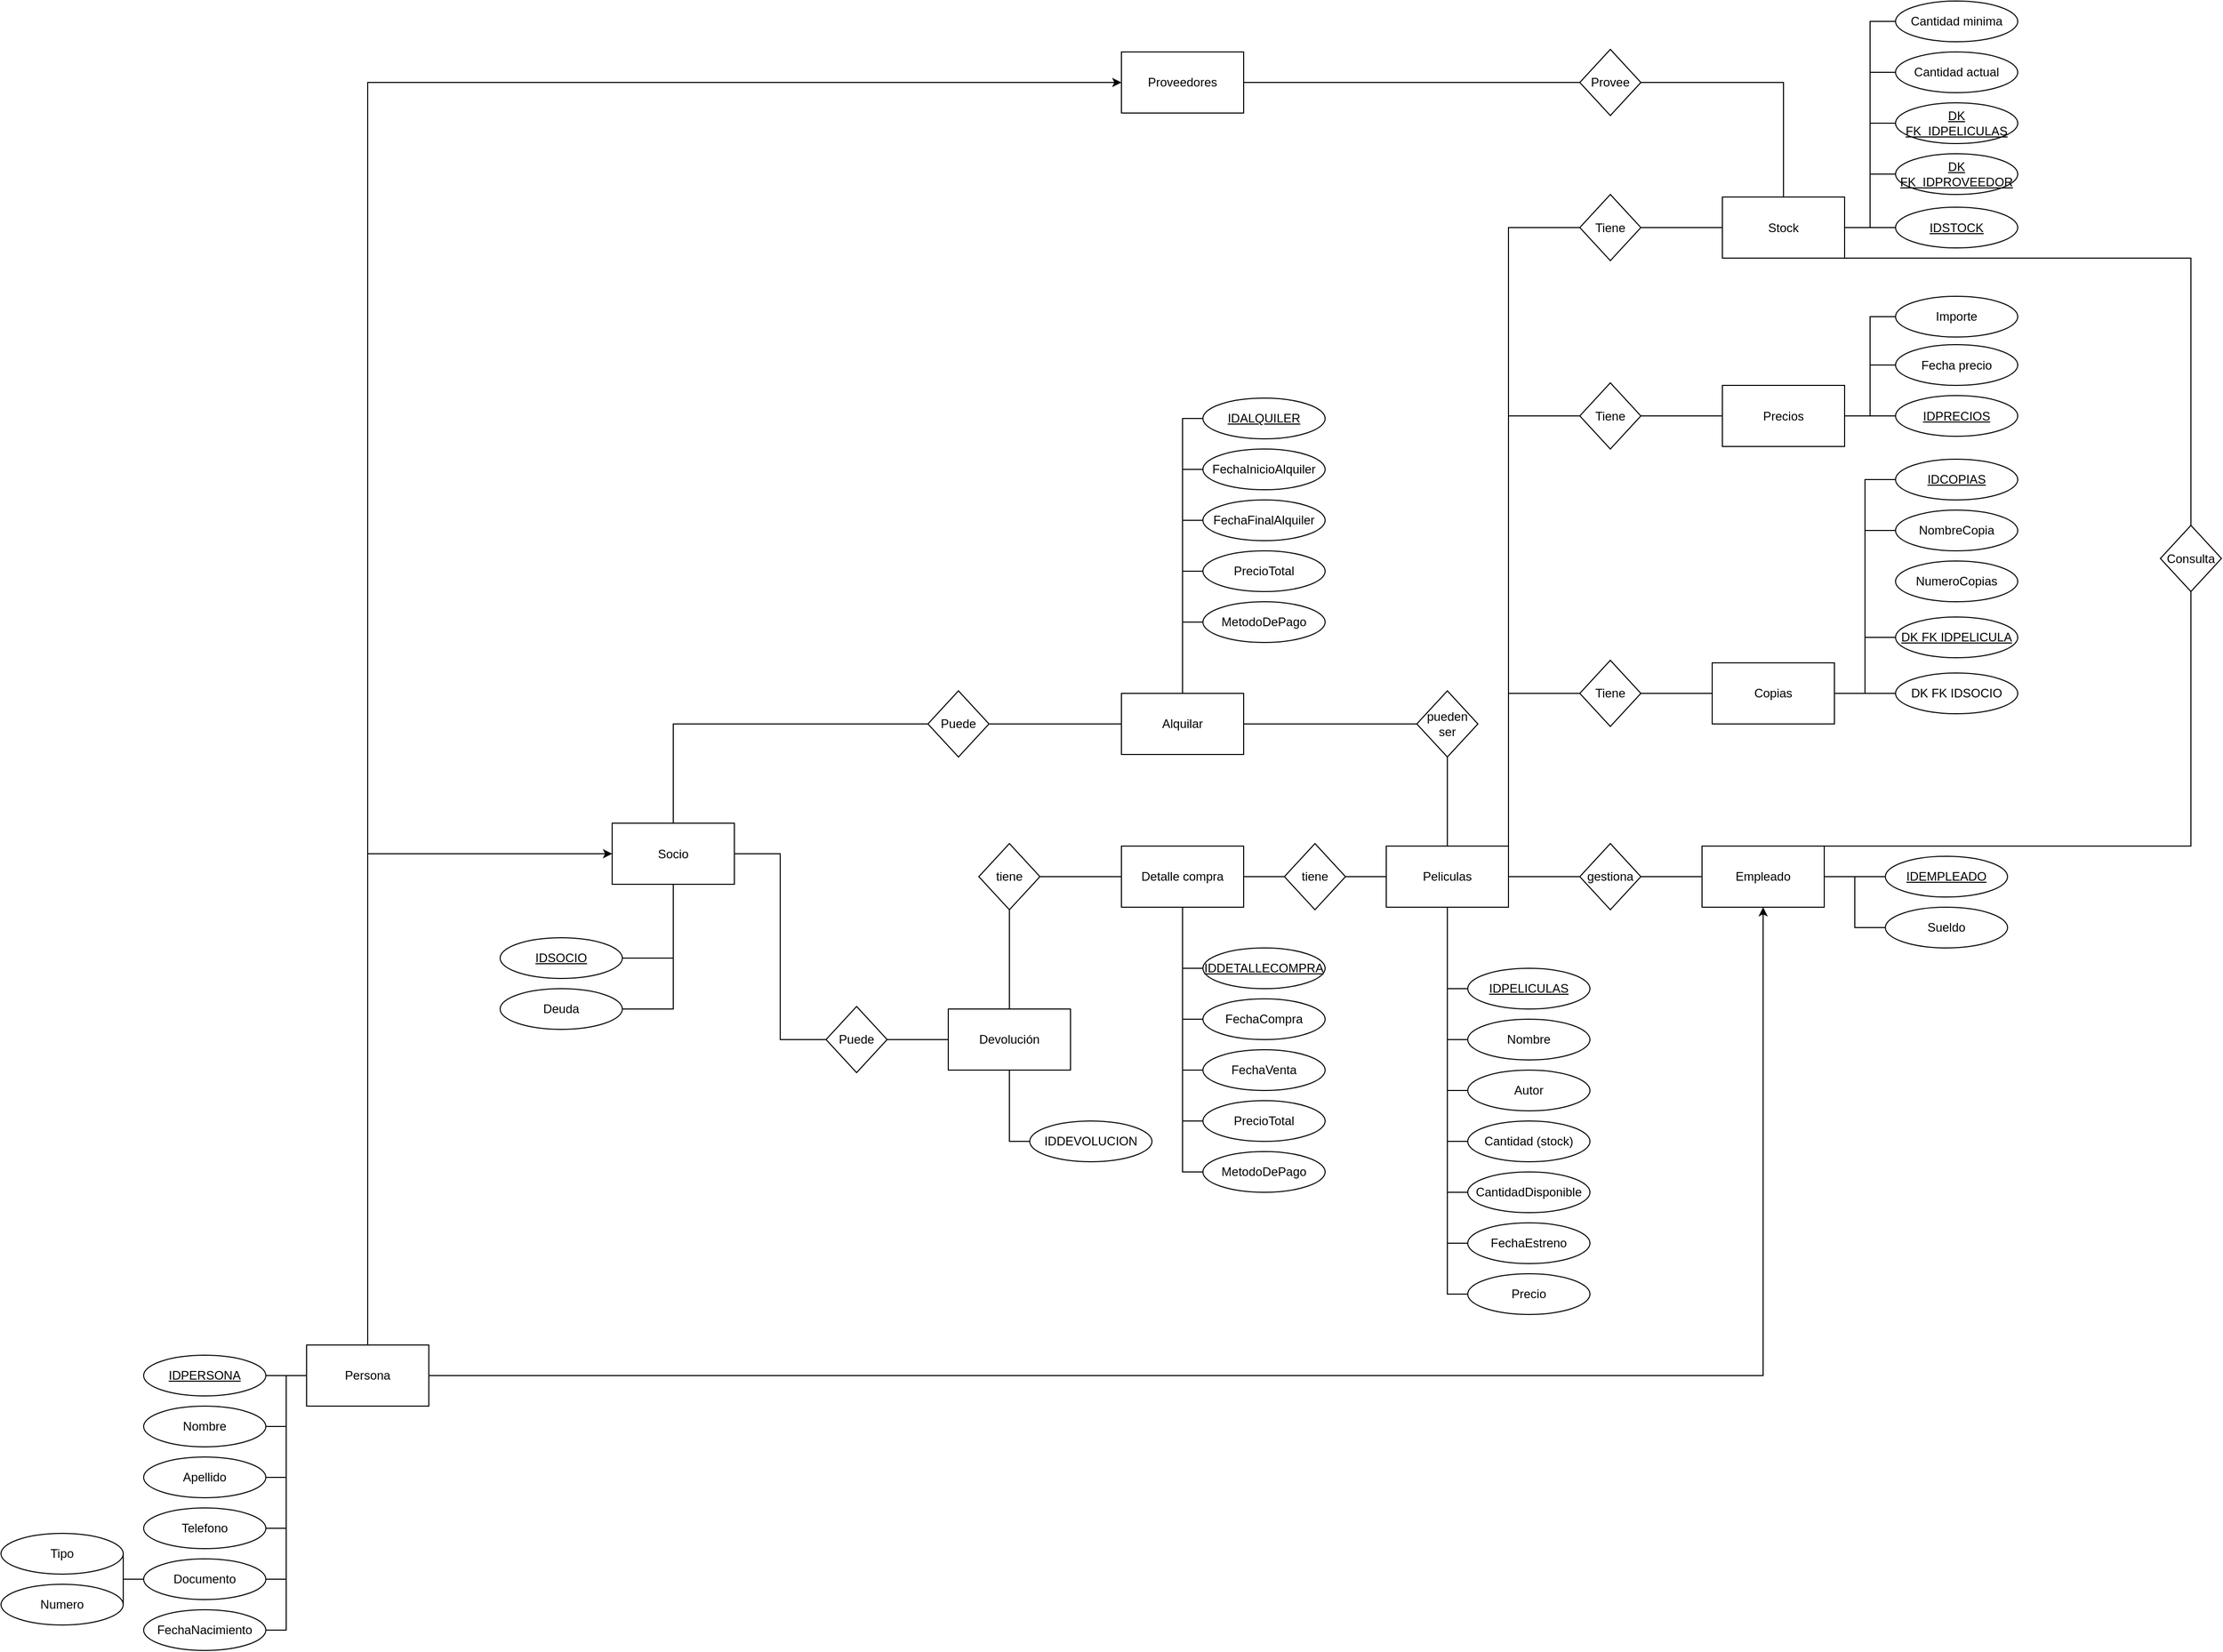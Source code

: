 <mxfile version="20.3.0" type="device" pages="3"><diagram id="XrII9Ok6g4Lruqa7grnS" name="DER"><mxGraphModel dx="2997" dy="3701" grid="1" gridSize="10" guides="1" tooltips="1" connect="1" arrows="1" fold="1" page="1" pageScale="1" pageWidth="827" pageHeight="1169" math="0" shadow="0"><root><mxCell id="0"/><mxCell id="1" parent="0"/><mxCell id="BMA-3IHteyLO3fSjSybZ-1" style="edgeStyle=orthogonalEdgeStyle;rounded=0;orthogonalLoop=1;jettySize=auto;html=1;exitX=0;exitY=0.5;exitDx=0;exitDy=0;entryX=1;entryY=0.5;entryDx=0;entryDy=0;endArrow=none;endFill=0;" edge="1" parent="1" source="BMA-3IHteyLO3fSjSybZ-10" target="BMA-3IHteyLO3fSjSybZ-54"><mxGeometry relative="1" as="geometry"/></mxCell><mxCell id="BMA-3IHteyLO3fSjSybZ-2" style="edgeStyle=orthogonalEdgeStyle;rounded=0;orthogonalLoop=1;jettySize=auto;html=1;exitX=0;exitY=0.5;exitDx=0;exitDy=0;entryX=1;entryY=0.5;entryDx=0;entryDy=0;endArrow=none;endFill=0;" edge="1" parent="1" source="BMA-3IHteyLO3fSjSybZ-10" target="BMA-3IHteyLO3fSjSybZ-50"><mxGeometry relative="1" as="geometry"/></mxCell><mxCell id="BMA-3IHteyLO3fSjSybZ-3" style="edgeStyle=orthogonalEdgeStyle;rounded=0;orthogonalLoop=1;jettySize=auto;html=1;exitX=0;exitY=0.5;exitDx=0;exitDy=0;entryX=1;entryY=0.5;entryDx=0;entryDy=0;endArrow=none;endFill=0;" edge="1" parent="1" source="BMA-3IHteyLO3fSjSybZ-10" target="BMA-3IHteyLO3fSjSybZ-51"><mxGeometry relative="1" as="geometry"/></mxCell><mxCell id="BMA-3IHteyLO3fSjSybZ-4" style="edgeStyle=orthogonalEdgeStyle;rounded=0;orthogonalLoop=1;jettySize=auto;html=1;exitX=0;exitY=0.5;exitDx=0;exitDy=0;entryX=1;entryY=0.5;entryDx=0;entryDy=0;endArrow=none;endFill=0;" edge="1" parent="1" source="BMA-3IHteyLO3fSjSybZ-10" target="BMA-3IHteyLO3fSjSybZ-52"><mxGeometry relative="1" as="geometry"/></mxCell><mxCell id="BMA-3IHteyLO3fSjSybZ-5" style="edgeStyle=orthogonalEdgeStyle;rounded=0;orthogonalLoop=1;jettySize=auto;html=1;exitX=0;exitY=0.5;exitDx=0;exitDy=0;entryX=1;entryY=0.5;entryDx=0;entryDy=0;endArrow=none;endFill=0;" edge="1" parent="1" source="BMA-3IHteyLO3fSjSybZ-10" target="BMA-3IHteyLO3fSjSybZ-47"><mxGeometry relative="1" as="geometry"/></mxCell><mxCell id="BMA-3IHteyLO3fSjSybZ-6" style="edgeStyle=orthogonalEdgeStyle;rounded=0;orthogonalLoop=1;jettySize=auto;html=1;exitX=0;exitY=0.5;exitDx=0;exitDy=0;entryX=1;entryY=0.5;entryDx=0;entryDy=0;endArrow=none;endFill=0;" edge="1" parent="1" source="BMA-3IHteyLO3fSjSybZ-10" target="BMA-3IHteyLO3fSjSybZ-53"><mxGeometry relative="1" as="geometry"/></mxCell><mxCell id="BMA-3IHteyLO3fSjSybZ-7" style="edgeStyle=orthogonalEdgeStyle;rounded=0;orthogonalLoop=1;jettySize=auto;html=1;exitX=0.5;exitY=0;exitDx=0;exitDy=0;entryX=0;entryY=0.5;entryDx=0;entryDy=0;endArrow=classic;endFill=1;" edge="1" parent="1" source="BMA-3IHteyLO3fSjSybZ-10" target="BMA-3IHteyLO3fSjSybZ-13"><mxGeometry relative="1" as="geometry"/></mxCell><mxCell id="BMA-3IHteyLO3fSjSybZ-8" style="edgeStyle=orthogonalEdgeStyle;rounded=0;orthogonalLoop=1;jettySize=auto;html=1;exitX=1;exitY=0.5;exitDx=0;exitDy=0;entryX=0.5;entryY=1;entryDx=0;entryDy=0;endArrow=classic;endFill=1;" edge="1" parent="1" source="BMA-3IHteyLO3fSjSybZ-10" target="BMA-3IHteyLO3fSjSybZ-18"><mxGeometry relative="1" as="geometry"/></mxCell><mxCell id="BMA-3IHteyLO3fSjSybZ-9" style="edgeStyle=orthogonalEdgeStyle;rounded=0;orthogonalLoop=1;jettySize=auto;html=1;exitX=0.5;exitY=0;exitDx=0;exitDy=0;entryX=0;entryY=0.5;entryDx=0;entryDy=0;endArrow=classic;endFill=1;" edge="1" parent="1" source="BMA-3IHteyLO3fSjSybZ-10" target="BMA-3IHteyLO3fSjSybZ-129"><mxGeometry relative="1" as="geometry"/></mxCell><mxCell id="BMA-3IHteyLO3fSjSybZ-10" value="Persona" style="rounded=0;whiteSpace=wrap;html=1;" vertex="1" parent="1"><mxGeometry x="-120" y="-120" width="120" height="60" as="geometry"/></mxCell><mxCell id="BMA-3IHteyLO3fSjSybZ-11" style="edgeStyle=orthogonalEdgeStyle;rounded=0;orthogonalLoop=1;jettySize=auto;html=1;exitX=0.5;exitY=1;exitDx=0;exitDy=0;entryX=1;entryY=0.5;entryDx=0;entryDy=0;endArrow=none;endFill=0;" edge="1" parent="1" source="BMA-3IHteyLO3fSjSybZ-13" target="BMA-3IHteyLO3fSjSybZ-44"><mxGeometry relative="1" as="geometry"/></mxCell><mxCell id="BMA-3IHteyLO3fSjSybZ-12" style="edgeStyle=orthogonalEdgeStyle;rounded=0;orthogonalLoop=1;jettySize=auto;html=1;exitX=0.5;exitY=1;exitDx=0;exitDy=0;entryX=1;entryY=0.5;entryDx=0;entryDy=0;endArrow=none;endFill=0;" edge="1" parent="1" source="BMA-3IHteyLO3fSjSybZ-13" target="BMA-3IHteyLO3fSjSybZ-68"><mxGeometry relative="1" as="geometry"/></mxCell><mxCell id="BMA-3IHteyLO3fSjSybZ-13" value="Socio" style="rounded=0;whiteSpace=wrap;html=1;" vertex="1" parent="1"><mxGeometry x="180" y="-632.5" width="120" height="60" as="geometry"/></mxCell><mxCell id="BMA-3IHteyLO3fSjSybZ-14" style="edgeStyle=orthogonalEdgeStyle;rounded=0;orthogonalLoop=1;jettySize=auto;html=1;exitX=1;exitY=0.5;exitDx=0;exitDy=0;entryX=0;entryY=0.5;entryDx=0;entryDy=0;endArrow=none;endFill=0;" edge="1" parent="1" source="BMA-3IHteyLO3fSjSybZ-18" target="BMA-3IHteyLO3fSjSybZ-60"><mxGeometry relative="1" as="geometry"/></mxCell><mxCell id="BMA-3IHteyLO3fSjSybZ-15" style="edgeStyle=orthogonalEdgeStyle;rounded=0;orthogonalLoop=1;jettySize=auto;html=1;exitX=1;exitY=0.5;exitDx=0;exitDy=0;entryX=0;entryY=0.5;entryDx=0;entryDy=0;endArrow=none;endFill=0;" edge="1" parent="1" source="BMA-3IHteyLO3fSjSybZ-18" target="BMA-3IHteyLO3fSjSybZ-85"><mxGeometry relative="1" as="geometry"/></mxCell><mxCell id="BMA-3IHteyLO3fSjSybZ-16" style="edgeStyle=orthogonalEdgeStyle;rounded=0;orthogonalLoop=1;jettySize=auto;html=1;exitX=0;exitY=0.5;exitDx=0;exitDy=0;entryX=1;entryY=0.5;entryDx=0;entryDy=0;endArrow=none;endFill=0;" edge="1" parent="1" source="BMA-3IHteyLO3fSjSybZ-18" target="BMA-3IHteyLO3fSjSybZ-87"><mxGeometry relative="1" as="geometry"/></mxCell><mxCell id="BMA-3IHteyLO3fSjSybZ-17" style="edgeStyle=orthogonalEdgeStyle;rounded=0;orthogonalLoop=1;jettySize=auto;html=1;exitX=1;exitY=0;exitDx=0;exitDy=0;entryX=0.5;entryY=1;entryDx=0;entryDy=0;endArrow=none;endFill=0;" edge="1" parent="1" source="BMA-3IHteyLO3fSjSybZ-18" target="BMA-3IHteyLO3fSjSybZ-132"><mxGeometry relative="1" as="geometry"><Array as="points"><mxPoint x="1730" y="-610"/></Array></mxGeometry></mxCell><mxCell id="BMA-3IHteyLO3fSjSybZ-18" value="Empleado" style="rounded=0;whiteSpace=wrap;html=1;" vertex="1" parent="1"><mxGeometry x="1250" y="-610" width="120" height="60" as="geometry"/></mxCell><mxCell id="BMA-3IHteyLO3fSjSybZ-19" style="edgeStyle=orthogonalEdgeStyle;rounded=0;orthogonalLoop=1;jettySize=auto;html=1;exitX=0.5;exitY=1;exitDx=0;exitDy=0;entryX=0;entryY=0.5;entryDx=0;entryDy=0;endArrow=none;endFill=0;" edge="1" parent="1" source="BMA-3IHteyLO3fSjSybZ-29" target="BMA-3IHteyLO3fSjSybZ-61"><mxGeometry relative="1" as="geometry"/></mxCell><mxCell id="BMA-3IHteyLO3fSjSybZ-20" style="edgeStyle=orthogonalEdgeStyle;rounded=0;orthogonalLoop=1;jettySize=auto;html=1;exitX=0.5;exitY=1;exitDx=0;exitDy=0;entryX=0;entryY=0.5;entryDx=0;entryDy=0;endArrow=none;endFill=0;" edge="1" parent="1" source="BMA-3IHteyLO3fSjSybZ-29" target="BMA-3IHteyLO3fSjSybZ-62"><mxGeometry relative="1" as="geometry"/></mxCell><mxCell id="BMA-3IHteyLO3fSjSybZ-21" style="edgeStyle=orthogonalEdgeStyle;rounded=0;orthogonalLoop=1;jettySize=auto;html=1;exitX=0.5;exitY=1;exitDx=0;exitDy=0;entryX=0;entryY=0.5;entryDx=0;entryDy=0;endArrow=none;endFill=0;" edge="1" parent="1" source="BMA-3IHteyLO3fSjSybZ-29" target="BMA-3IHteyLO3fSjSybZ-63"><mxGeometry relative="1" as="geometry"/></mxCell><mxCell id="BMA-3IHteyLO3fSjSybZ-22" style="edgeStyle=orthogonalEdgeStyle;rounded=0;orthogonalLoop=1;jettySize=auto;html=1;exitX=0.5;exitY=1;exitDx=0;exitDy=0;entryX=0;entryY=0.5;entryDx=0;entryDy=0;endArrow=none;endFill=0;" edge="1" parent="1" source="BMA-3IHteyLO3fSjSybZ-29" target="BMA-3IHteyLO3fSjSybZ-64"><mxGeometry relative="1" as="geometry"/></mxCell><mxCell id="BMA-3IHteyLO3fSjSybZ-23" style="edgeStyle=orthogonalEdgeStyle;rounded=0;orthogonalLoop=1;jettySize=auto;html=1;exitX=0.5;exitY=1;exitDx=0;exitDy=0;entryX=0;entryY=0.5;entryDx=0;entryDy=0;endArrow=none;endFill=0;" edge="1" parent="1" source="BMA-3IHteyLO3fSjSybZ-29" target="BMA-3IHteyLO3fSjSybZ-65"><mxGeometry relative="1" as="geometry"/></mxCell><mxCell id="BMA-3IHteyLO3fSjSybZ-24" style="edgeStyle=orthogonalEdgeStyle;rounded=0;orthogonalLoop=1;jettySize=auto;html=1;exitX=0.5;exitY=1;exitDx=0;exitDy=0;entryX=0;entryY=0.5;entryDx=0;entryDy=0;endArrow=none;endFill=0;" edge="1" parent="1" source="BMA-3IHteyLO3fSjSybZ-29" target="BMA-3IHteyLO3fSjSybZ-66"><mxGeometry relative="1" as="geometry"/></mxCell><mxCell id="BMA-3IHteyLO3fSjSybZ-25" style="edgeStyle=orthogonalEdgeStyle;rounded=0;orthogonalLoop=1;jettySize=auto;html=1;exitX=0.5;exitY=1;exitDx=0;exitDy=0;entryX=0;entryY=0.5;entryDx=0;entryDy=0;endArrow=none;endFill=0;" edge="1" parent="1" source="BMA-3IHteyLO3fSjSybZ-29" target="BMA-3IHteyLO3fSjSybZ-67"><mxGeometry relative="1" as="geometry"/></mxCell><mxCell id="BMA-3IHteyLO3fSjSybZ-26" style="edgeStyle=orthogonalEdgeStyle;rounded=0;orthogonalLoop=1;jettySize=auto;html=1;exitX=0.5;exitY=0;exitDx=0;exitDy=0;entryX=0.5;entryY=1;entryDx=0;entryDy=0;endArrow=none;endFill=0;" edge="1" parent="1" source="BMA-3IHteyLO3fSjSybZ-29" target="BMA-3IHteyLO3fSjSybZ-89"><mxGeometry relative="1" as="geometry"/></mxCell><mxCell id="BMA-3IHteyLO3fSjSybZ-27" style="edgeStyle=orthogonalEdgeStyle;rounded=0;orthogonalLoop=1;jettySize=auto;html=1;exitX=1;exitY=0;exitDx=0;exitDy=0;entryX=0;entryY=0.5;entryDx=0;entryDy=0;endArrow=none;endFill=0;" edge="1" parent="1" source="BMA-3IHteyLO3fSjSybZ-29" target="BMA-3IHteyLO3fSjSybZ-97"><mxGeometry relative="1" as="geometry"/></mxCell><mxCell id="BMA-3IHteyLO3fSjSybZ-28" style="edgeStyle=orthogonalEdgeStyle;rounded=0;orthogonalLoop=1;jettySize=auto;html=1;exitX=1;exitY=0;exitDx=0;exitDy=0;entryX=0;entryY=0.5;entryDx=0;entryDy=0;endArrow=none;endFill=0;" edge="1" parent="1" source="BMA-3IHteyLO3fSjSybZ-29" target="BMA-3IHteyLO3fSjSybZ-105"><mxGeometry relative="1" as="geometry"/></mxCell><mxCell id="BMA-3IHteyLO3fSjSybZ-29" value="Peliculas" style="rounded=0;whiteSpace=wrap;html=1;" vertex="1" parent="1"><mxGeometry x="940" y="-610" width="120" height="60" as="geometry"/></mxCell><mxCell id="BMA-3IHteyLO3fSjSybZ-30" style="edgeStyle=orthogonalEdgeStyle;rounded=0;orthogonalLoop=1;jettySize=auto;html=1;exitX=1;exitY=0.5;exitDx=0;exitDy=0;entryX=0;entryY=0.5;entryDx=0;entryDy=0;endArrow=none;endFill=0;" edge="1" parent="1" source="BMA-3IHteyLO3fSjSybZ-34" target="BMA-3IHteyLO3fSjSybZ-59"><mxGeometry relative="1" as="geometry"/></mxCell><mxCell id="BMA-3IHteyLO3fSjSybZ-31" style="edgeStyle=orthogonalEdgeStyle;rounded=0;orthogonalLoop=1;jettySize=auto;html=1;exitX=1;exitY=0.5;exitDx=0;exitDy=0;entryX=0;entryY=0.5;entryDx=0;entryDy=0;endArrow=none;endFill=0;" edge="1" parent="1" source="BMA-3IHteyLO3fSjSybZ-34" target="BMA-3IHteyLO3fSjSybZ-58"><mxGeometry relative="1" as="geometry"/></mxCell><mxCell id="BMA-3IHteyLO3fSjSybZ-32" style="edgeStyle=orthogonalEdgeStyle;rounded=0;orthogonalLoop=1;jettySize=auto;html=1;exitX=1;exitY=0.5;exitDx=0;exitDy=0;entryX=0;entryY=0.5;entryDx=0;entryDy=0;endArrow=none;endFill=0;" edge="1" parent="1" source="BMA-3IHteyLO3fSjSybZ-34" target="BMA-3IHteyLO3fSjSybZ-55"><mxGeometry relative="1" as="geometry"/></mxCell><mxCell id="BMA-3IHteyLO3fSjSybZ-33" style="edgeStyle=orthogonalEdgeStyle;rounded=0;orthogonalLoop=1;jettySize=auto;html=1;exitX=1;exitY=0.5;exitDx=0;exitDy=0;entryX=0;entryY=0.5;entryDx=0;entryDy=0;endArrow=none;endFill=0;" edge="1" parent="1" source="BMA-3IHteyLO3fSjSybZ-34" target="BMA-3IHteyLO3fSjSybZ-57"><mxGeometry relative="1" as="geometry"/></mxCell><mxCell id="BMA-3IHteyLO3fSjSybZ-34" value="Copias" style="rounded=0;whiteSpace=wrap;html=1;" vertex="1" parent="1"><mxGeometry x="1260" y="-790" width="120" height="60" as="geometry"/></mxCell><mxCell id="BMA-3IHteyLO3fSjSybZ-35" style="edgeStyle=orthogonalEdgeStyle;rounded=0;orthogonalLoop=1;jettySize=auto;html=1;exitX=0.5;exitY=1;exitDx=0;exitDy=0;entryX=0;entryY=0.5;entryDx=0;entryDy=0;endArrow=none;endFill=0;" edge="1" parent="1" source="BMA-3IHteyLO3fSjSybZ-36" target="BMA-3IHteyLO3fSjSybZ-95"><mxGeometry relative="1" as="geometry"/></mxCell><mxCell id="BMA-3IHteyLO3fSjSybZ-36" value="Devolución" style="rounded=0;whiteSpace=wrap;html=1;" vertex="1" parent="1"><mxGeometry x="510" y="-450" width="120" height="60" as="geometry"/></mxCell><mxCell id="BMA-3IHteyLO3fSjSybZ-37" style="edgeStyle=orthogonalEdgeStyle;rounded=0;orthogonalLoop=1;jettySize=auto;html=1;exitX=0.5;exitY=1;exitDx=0;exitDy=0;entryX=0;entryY=0.5;entryDx=0;entryDy=0;endArrow=none;endFill=0;" edge="1" parent="1" source="BMA-3IHteyLO3fSjSybZ-43" target="BMA-3IHteyLO3fSjSybZ-69"><mxGeometry relative="1" as="geometry"/></mxCell><mxCell id="BMA-3IHteyLO3fSjSybZ-38" style="edgeStyle=orthogonalEdgeStyle;rounded=0;orthogonalLoop=1;jettySize=auto;html=1;exitX=0.5;exitY=1;exitDx=0;exitDy=0;entryX=0;entryY=0.5;entryDx=0;entryDy=0;endArrow=none;endFill=0;" edge="1" parent="1" source="BMA-3IHteyLO3fSjSybZ-43" target="BMA-3IHteyLO3fSjSybZ-70"><mxGeometry relative="1" as="geometry"/></mxCell><mxCell id="BMA-3IHteyLO3fSjSybZ-39" style="edgeStyle=orthogonalEdgeStyle;rounded=0;orthogonalLoop=1;jettySize=auto;html=1;exitX=0.5;exitY=1;exitDx=0;exitDy=0;entryX=0;entryY=0.5;entryDx=0;entryDy=0;endArrow=none;endFill=0;" edge="1" parent="1" source="BMA-3IHteyLO3fSjSybZ-43" target="BMA-3IHteyLO3fSjSybZ-71"><mxGeometry relative="1" as="geometry"/></mxCell><mxCell id="BMA-3IHteyLO3fSjSybZ-40" style="edgeStyle=orthogonalEdgeStyle;rounded=0;orthogonalLoop=1;jettySize=auto;html=1;exitX=0.5;exitY=1;exitDx=0;exitDy=0;entryX=0;entryY=0.5;entryDx=0;entryDy=0;endArrow=none;endFill=0;" edge="1" parent="1" source="BMA-3IHteyLO3fSjSybZ-43" target="BMA-3IHteyLO3fSjSybZ-72"><mxGeometry relative="1" as="geometry"/></mxCell><mxCell id="BMA-3IHteyLO3fSjSybZ-41" style="edgeStyle=orthogonalEdgeStyle;rounded=0;orthogonalLoop=1;jettySize=auto;html=1;exitX=0.5;exitY=1;exitDx=0;exitDy=0;entryX=0;entryY=0.5;entryDx=0;entryDy=0;endArrow=none;endFill=0;" edge="1" parent="1" source="BMA-3IHteyLO3fSjSybZ-43" target="BMA-3IHteyLO3fSjSybZ-73"><mxGeometry relative="1" as="geometry"/></mxCell><mxCell id="BMA-3IHteyLO3fSjSybZ-42" style="edgeStyle=orthogonalEdgeStyle;rounded=0;orthogonalLoop=1;jettySize=auto;html=1;exitX=0;exitY=0.5;exitDx=0;exitDy=0;entryX=1;entryY=0.5;entryDx=0;entryDy=0;endArrow=none;endFill=0;" edge="1" parent="1" source="BMA-3IHteyLO3fSjSybZ-43" target="BMA-3IHteyLO3fSjSybZ-94"><mxGeometry relative="1" as="geometry"/></mxCell><mxCell id="BMA-3IHteyLO3fSjSybZ-43" value="Detalle compra" style="rounded=0;whiteSpace=wrap;html=1;" vertex="1" parent="1"><mxGeometry x="680" y="-610" width="120" height="60" as="geometry"/></mxCell><mxCell id="BMA-3IHteyLO3fSjSybZ-44" value="&lt;u&gt;IDSOCIO&lt;/u&gt;" style="ellipse;whiteSpace=wrap;html=1;" vertex="1" parent="1"><mxGeometry x="70" y="-520" width="120" height="40" as="geometry"/></mxCell><mxCell id="BMA-3IHteyLO3fSjSybZ-45" style="edgeStyle=orthogonalEdgeStyle;rounded=0;orthogonalLoop=1;jettySize=auto;html=1;exitX=0;exitY=0.5;exitDx=0;exitDy=0;entryX=1;entryY=0.5;entryDx=0;entryDy=0;endArrow=none;endFill=0;" edge="1" parent="1" source="BMA-3IHteyLO3fSjSybZ-47" target="BMA-3IHteyLO3fSjSybZ-48"><mxGeometry relative="1" as="geometry"/></mxCell><mxCell id="BMA-3IHteyLO3fSjSybZ-46" style="edgeStyle=orthogonalEdgeStyle;rounded=0;orthogonalLoop=1;jettySize=auto;html=1;exitX=0;exitY=0.5;exitDx=0;exitDy=0;entryX=1;entryY=0.5;entryDx=0;entryDy=0;endArrow=none;endFill=0;" edge="1" parent="1" source="BMA-3IHteyLO3fSjSybZ-47" target="BMA-3IHteyLO3fSjSybZ-49"><mxGeometry relative="1" as="geometry"/></mxCell><mxCell id="BMA-3IHteyLO3fSjSybZ-47" value="Documento" style="ellipse;whiteSpace=wrap;html=1;" vertex="1" parent="1"><mxGeometry x="-280" y="90" width="120" height="40" as="geometry"/></mxCell><mxCell id="BMA-3IHteyLO3fSjSybZ-48" value="Tipo" style="ellipse;whiteSpace=wrap;html=1;" vertex="1" parent="1"><mxGeometry x="-420" y="65" width="120" height="40" as="geometry"/></mxCell><mxCell id="BMA-3IHteyLO3fSjSybZ-49" value="Numero" style="ellipse;whiteSpace=wrap;html=1;" vertex="1" parent="1"><mxGeometry x="-420" y="115" width="120" height="40" as="geometry"/></mxCell><mxCell id="BMA-3IHteyLO3fSjSybZ-50" value="Nombre" style="ellipse;whiteSpace=wrap;html=1;" vertex="1" parent="1"><mxGeometry x="-280" y="-60" width="120" height="40" as="geometry"/></mxCell><mxCell id="BMA-3IHteyLO3fSjSybZ-51" value="Apellido" style="ellipse;whiteSpace=wrap;html=1;" vertex="1" parent="1"><mxGeometry x="-280" y="-10" width="120" height="40" as="geometry"/></mxCell><mxCell id="BMA-3IHteyLO3fSjSybZ-52" value="Telefono" style="ellipse;whiteSpace=wrap;html=1;" vertex="1" parent="1"><mxGeometry x="-280" y="40" width="120" height="40" as="geometry"/></mxCell><mxCell id="BMA-3IHteyLO3fSjSybZ-53" value="FechaNacimiento" style="ellipse;whiteSpace=wrap;html=1;" vertex="1" parent="1"><mxGeometry x="-280" y="140" width="120" height="40" as="geometry"/></mxCell><mxCell id="BMA-3IHteyLO3fSjSybZ-54" value="&lt;u&gt;IDPERSONA&lt;/u&gt;" style="ellipse;whiteSpace=wrap;html=1;" vertex="1" parent="1"><mxGeometry x="-280" y="-110" width="120" height="40" as="geometry"/></mxCell><mxCell id="BMA-3IHteyLO3fSjSybZ-55" value="NombreCopia" style="ellipse;whiteSpace=wrap;html=1;" vertex="1" parent="1"><mxGeometry x="1440" y="-940" width="120" height="40" as="geometry"/></mxCell><mxCell id="BMA-3IHteyLO3fSjSybZ-56" value="NumeroCopias" style="ellipse;whiteSpace=wrap;html=1;" vertex="1" parent="1"><mxGeometry x="1440" y="-890" width="120" height="40" as="geometry"/></mxCell><mxCell id="BMA-3IHteyLO3fSjSybZ-57" value="&lt;u&gt;IDCOPIAS&lt;/u&gt;" style="ellipse;whiteSpace=wrap;html=1;" vertex="1" parent="1"><mxGeometry x="1440" y="-990" width="120" height="40" as="geometry"/></mxCell><mxCell id="BMA-3IHteyLO3fSjSybZ-58" value="&lt;u&gt;DK FK IDPELICULA&lt;/u&gt;" style="ellipse;whiteSpace=wrap;html=1;" vertex="1" parent="1"><mxGeometry x="1440" y="-835" width="120" height="40" as="geometry"/></mxCell><mxCell id="BMA-3IHteyLO3fSjSybZ-59" value="DK FK IDSOCIO" style="ellipse;whiteSpace=wrap;html=1;" vertex="1" parent="1"><mxGeometry x="1440" y="-780" width="120" height="40" as="geometry"/></mxCell><mxCell id="BMA-3IHteyLO3fSjSybZ-60" value="&lt;u&gt;IDEMPLEADO&lt;/u&gt;" style="ellipse;whiteSpace=wrap;html=1;" vertex="1" parent="1"><mxGeometry x="1430" y="-600" width="120" height="40" as="geometry"/></mxCell><mxCell id="BMA-3IHteyLO3fSjSybZ-61" value="&lt;u&gt;IDPELICULAS&lt;/u&gt;" style="ellipse;whiteSpace=wrap;html=1;" vertex="1" parent="1"><mxGeometry x="1020" y="-490" width="120" height="40" as="geometry"/></mxCell><mxCell id="BMA-3IHteyLO3fSjSybZ-62" value="Nombre" style="ellipse;whiteSpace=wrap;html=1;" vertex="1" parent="1"><mxGeometry x="1020" y="-440" width="120" height="40" as="geometry"/></mxCell><mxCell id="BMA-3IHteyLO3fSjSybZ-63" value="Autor" style="ellipse;whiteSpace=wrap;html=1;" vertex="1" parent="1"><mxGeometry x="1020" y="-390" width="120" height="40" as="geometry"/></mxCell><mxCell id="BMA-3IHteyLO3fSjSybZ-64" value="Cantidad (stock)" style="ellipse;whiteSpace=wrap;html=1;" vertex="1" parent="1"><mxGeometry x="1020" y="-340" width="120" height="40" as="geometry"/></mxCell><mxCell id="BMA-3IHteyLO3fSjSybZ-65" value="CantidadDisponible" style="ellipse;whiteSpace=wrap;html=1;" vertex="1" parent="1"><mxGeometry x="1020" y="-290" width="120" height="40" as="geometry"/></mxCell><mxCell id="BMA-3IHteyLO3fSjSybZ-66" value="FechaEstreno" style="ellipse;whiteSpace=wrap;html=1;" vertex="1" parent="1"><mxGeometry x="1020" y="-240" width="120" height="40" as="geometry"/></mxCell><mxCell id="BMA-3IHteyLO3fSjSybZ-67" value="Precio" style="ellipse;whiteSpace=wrap;html=1;" vertex="1" parent="1"><mxGeometry x="1020" y="-190" width="120" height="40" as="geometry"/></mxCell><mxCell id="BMA-3IHteyLO3fSjSybZ-68" value="Deuda" style="ellipse;whiteSpace=wrap;html=1;" vertex="1" parent="1"><mxGeometry x="70" y="-470" width="120" height="40" as="geometry"/></mxCell><mxCell id="BMA-3IHteyLO3fSjSybZ-69" value="&lt;u&gt;IDDETALLECOMPRA&lt;/u&gt;" style="ellipse;whiteSpace=wrap;html=1;" vertex="1" parent="1"><mxGeometry x="760" y="-510" width="120" height="40" as="geometry"/></mxCell><mxCell id="BMA-3IHteyLO3fSjSybZ-70" value="FechaCompra" style="ellipse;whiteSpace=wrap;html=1;" vertex="1" parent="1"><mxGeometry x="760" y="-460" width="120" height="40" as="geometry"/></mxCell><mxCell id="BMA-3IHteyLO3fSjSybZ-71" value="FechaVenta" style="ellipse;whiteSpace=wrap;html=1;" vertex="1" parent="1"><mxGeometry x="760" y="-410" width="120" height="40" as="geometry"/></mxCell><mxCell id="BMA-3IHteyLO3fSjSybZ-72" value="PrecioTotal" style="ellipse;whiteSpace=wrap;html=1;" vertex="1" parent="1"><mxGeometry x="760" y="-360" width="120" height="40" as="geometry"/></mxCell><mxCell id="BMA-3IHteyLO3fSjSybZ-73" value="MetodoDePago" style="ellipse;whiteSpace=wrap;html=1;" vertex="1" parent="1"><mxGeometry x="760" y="-310" width="120" height="40" as="geometry"/></mxCell><mxCell id="BMA-3IHteyLO3fSjSybZ-74" style="edgeStyle=orthogonalEdgeStyle;rounded=0;orthogonalLoop=1;jettySize=auto;html=1;exitX=0.5;exitY=0;exitDx=0;exitDy=0;entryX=0;entryY=0.5;entryDx=0;entryDy=0;endArrow=none;endFill=0;" edge="1" parent="1" source="BMA-3IHteyLO3fSjSybZ-79" target="BMA-3IHteyLO3fSjSybZ-84"><mxGeometry relative="1" as="geometry"/></mxCell><mxCell id="BMA-3IHteyLO3fSjSybZ-75" style="edgeStyle=orthogonalEdgeStyle;rounded=0;orthogonalLoop=1;jettySize=auto;html=1;exitX=0.5;exitY=0;exitDx=0;exitDy=0;entryX=0;entryY=0.5;entryDx=0;entryDy=0;endArrow=none;endFill=0;" edge="1" parent="1" source="BMA-3IHteyLO3fSjSybZ-79" target="BMA-3IHteyLO3fSjSybZ-83"><mxGeometry relative="1" as="geometry"/></mxCell><mxCell id="BMA-3IHteyLO3fSjSybZ-76" style="edgeStyle=orthogonalEdgeStyle;rounded=0;orthogonalLoop=1;jettySize=auto;html=1;exitX=0.5;exitY=0;exitDx=0;exitDy=0;entryX=0;entryY=0.5;entryDx=0;entryDy=0;endArrow=none;endFill=0;" edge="1" parent="1" source="BMA-3IHteyLO3fSjSybZ-79" target="BMA-3IHteyLO3fSjSybZ-82"><mxGeometry relative="1" as="geometry"/></mxCell><mxCell id="BMA-3IHteyLO3fSjSybZ-77" style="edgeStyle=orthogonalEdgeStyle;rounded=0;orthogonalLoop=1;jettySize=auto;html=1;exitX=0.5;exitY=0;exitDx=0;exitDy=0;entryX=0;entryY=0.5;entryDx=0;entryDy=0;endArrow=none;endFill=0;" edge="1" parent="1" source="BMA-3IHteyLO3fSjSybZ-79" target="BMA-3IHteyLO3fSjSybZ-81"><mxGeometry relative="1" as="geometry"/></mxCell><mxCell id="BMA-3IHteyLO3fSjSybZ-78" style="edgeStyle=orthogonalEdgeStyle;rounded=0;orthogonalLoop=1;jettySize=auto;html=1;exitX=0.5;exitY=0;exitDx=0;exitDy=0;entryX=0;entryY=0.5;entryDx=0;entryDy=0;endArrow=none;endFill=0;" edge="1" parent="1" source="BMA-3IHteyLO3fSjSybZ-79" target="BMA-3IHteyLO3fSjSybZ-80"><mxGeometry relative="1" as="geometry"/></mxCell><mxCell id="BMA-3IHteyLO3fSjSybZ-79" value="Alquilar" style="rounded=0;whiteSpace=wrap;html=1;" vertex="1" parent="1"><mxGeometry x="680" y="-760" width="120" height="60" as="geometry"/></mxCell><mxCell id="BMA-3IHteyLO3fSjSybZ-80" value="&lt;u&gt;IDALQUILER&lt;/u&gt;" style="ellipse;whiteSpace=wrap;html=1;" vertex="1" parent="1"><mxGeometry x="760" y="-1050" width="120" height="40" as="geometry"/></mxCell><mxCell id="BMA-3IHteyLO3fSjSybZ-81" value="FechaInicioAlquiler" style="ellipse;whiteSpace=wrap;html=1;" vertex="1" parent="1"><mxGeometry x="760" y="-1000" width="120" height="40" as="geometry"/></mxCell><mxCell id="BMA-3IHteyLO3fSjSybZ-82" value="FechaFinalAlquiler" style="ellipse;whiteSpace=wrap;html=1;" vertex="1" parent="1"><mxGeometry x="760" y="-950" width="120" height="40" as="geometry"/></mxCell><mxCell id="BMA-3IHteyLO3fSjSybZ-83" value="PrecioTotal" style="ellipse;whiteSpace=wrap;html=1;" vertex="1" parent="1"><mxGeometry x="760" y="-900" width="120" height="40" as="geometry"/></mxCell><mxCell id="BMA-3IHteyLO3fSjSybZ-84" value="MetodoDePago" style="ellipse;whiteSpace=wrap;html=1;" vertex="1" parent="1"><mxGeometry x="760" y="-850" width="120" height="40" as="geometry"/></mxCell><mxCell id="BMA-3IHteyLO3fSjSybZ-85" value="Sueldo" style="ellipse;whiteSpace=wrap;html=1;" vertex="1" parent="1"><mxGeometry x="1430" y="-550" width="120" height="40" as="geometry"/></mxCell><mxCell id="BMA-3IHteyLO3fSjSybZ-86" value="" style="edgeStyle=orthogonalEdgeStyle;rounded=0;orthogonalLoop=1;jettySize=auto;html=1;endArrow=none;endFill=0;" edge="1" parent="1" source="BMA-3IHteyLO3fSjSybZ-87" target="BMA-3IHteyLO3fSjSybZ-29"><mxGeometry relative="1" as="geometry"/></mxCell><mxCell id="BMA-3IHteyLO3fSjSybZ-87" value="gestiona" style="rhombus;whiteSpace=wrap;html=1;" vertex="1" parent="1"><mxGeometry x="1130" y="-612.5" width="60" height="65" as="geometry"/></mxCell><mxCell id="BMA-3IHteyLO3fSjSybZ-88" style="edgeStyle=orthogonalEdgeStyle;rounded=0;orthogonalLoop=1;jettySize=auto;html=1;exitX=0;exitY=0.5;exitDx=0;exitDy=0;entryX=1;entryY=0.5;entryDx=0;entryDy=0;endArrow=none;endFill=0;" edge="1" parent="1" source="BMA-3IHteyLO3fSjSybZ-89" target="BMA-3IHteyLO3fSjSybZ-79"><mxGeometry relative="1" as="geometry"/></mxCell><mxCell id="BMA-3IHteyLO3fSjSybZ-89" value="pueden ser" style="rhombus;whiteSpace=wrap;html=1;" vertex="1" parent="1"><mxGeometry x="970" y="-762.5" width="60" height="65" as="geometry"/></mxCell><mxCell id="BMA-3IHteyLO3fSjSybZ-90" style="edgeStyle=orthogonalEdgeStyle;rounded=0;orthogonalLoop=1;jettySize=auto;html=1;exitX=0;exitY=0.5;exitDx=0;exitDy=0;entryX=1;entryY=0.5;entryDx=0;entryDy=0;endArrow=none;endFill=0;" edge="1" parent="1" source="BMA-3IHteyLO3fSjSybZ-92" target="BMA-3IHteyLO3fSjSybZ-43"><mxGeometry relative="1" as="geometry"/></mxCell><mxCell id="BMA-3IHteyLO3fSjSybZ-91" style="edgeStyle=orthogonalEdgeStyle;rounded=0;orthogonalLoop=1;jettySize=auto;html=1;exitX=1;exitY=0.5;exitDx=0;exitDy=0;entryX=0;entryY=0.5;entryDx=0;entryDy=0;endArrow=none;endFill=0;" edge="1" parent="1" source="BMA-3IHteyLO3fSjSybZ-92" target="BMA-3IHteyLO3fSjSybZ-29"><mxGeometry relative="1" as="geometry"/></mxCell><mxCell id="BMA-3IHteyLO3fSjSybZ-92" value="tiene" style="rhombus;whiteSpace=wrap;html=1;" vertex="1" parent="1"><mxGeometry x="840" y="-612.5" width="60" height="65" as="geometry"/></mxCell><mxCell id="BMA-3IHteyLO3fSjSybZ-93" style="edgeStyle=orthogonalEdgeStyle;rounded=0;orthogonalLoop=1;jettySize=auto;html=1;exitX=0.5;exitY=1;exitDx=0;exitDy=0;entryX=0.5;entryY=0;entryDx=0;entryDy=0;endArrow=none;endFill=0;" edge="1" parent="1" source="BMA-3IHteyLO3fSjSybZ-94" target="BMA-3IHteyLO3fSjSybZ-36"><mxGeometry relative="1" as="geometry"/></mxCell><mxCell id="BMA-3IHteyLO3fSjSybZ-94" value="tiene" style="rhombus;whiteSpace=wrap;html=1;" vertex="1" parent="1"><mxGeometry x="540" y="-612.5" width="60" height="65" as="geometry"/></mxCell><mxCell id="BMA-3IHteyLO3fSjSybZ-95" value="IDDEVOLUCION" style="ellipse;whiteSpace=wrap;html=1;" vertex="1" parent="1"><mxGeometry x="590" y="-340" width="120" height="40" as="geometry"/></mxCell><mxCell id="BMA-3IHteyLO3fSjSybZ-96" style="edgeStyle=orthogonalEdgeStyle;rounded=0;orthogonalLoop=1;jettySize=auto;html=1;exitX=1;exitY=0.5;exitDx=0;exitDy=0;entryX=0;entryY=0.5;entryDx=0;entryDy=0;endArrow=none;endFill=0;" edge="1" parent="1" source="BMA-3IHteyLO3fSjSybZ-97" target="BMA-3IHteyLO3fSjSybZ-34"><mxGeometry relative="1" as="geometry"/></mxCell><mxCell id="BMA-3IHteyLO3fSjSybZ-97" value="Tiene" style="rhombus;whiteSpace=wrap;html=1;" vertex="1" parent="1"><mxGeometry x="1130" y="-792.5" width="60" height="65" as="geometry"/></mxCell><mxCell id="BMA-3IHteyLO3fSjSybZ-98" style="edgeStyle=orthogonalEdgeStyle;rounded=0;orthogonalLoop=1;jettySize=auto;html=1;exitX=0;exitY=0.5;exitDx=0;exitDy=0;entryX=0.5;entryY=0;entryDx=0;entryDy=0;endArrow=none;endFill=0;" edge="1" parent="1" source="BMA-3IHteyLO3fSjSybZ-100" target="BMA-3IHteyLO3fSjSybZ-13"><mxGeometry relative="1" as="geometry"/></mxCell><mxCell id="BMA-3IHteyLO3fSjSybZ-99" style="edgeStyle=orthogonalEdgeStyle;rounded=0;orthogonalLoop=1;jettySize=auto;html=1;exitX=1;exitY=0.5;exitDx=0;exitDy=0;entryX=0;entryY=0.5;entryDx=0;entryDy=0;endArrow=none;endFill=0;" edge="1" parent="1" source="BMA-3IHteyLO3fSjSybZ-100" target="BMA-3IHteyLO3fSjSybZ-79"><mxGeometry relative="1" as="geometry"/></mxCell><mxCell id="BMA-3IHteyLO3fSjSybZ-100" value="Puede" style="rhombus;whiteSpace=wrap;html=1;" vertex="1" parent="1"><mxGeometry x="490" y="-762.5" width="60" height="65" as="geometry"/></mxCell><mxCell id="BMA-3IHteyLO3fSjSybZ-101" style="edgeStyle=orthogonalEdgeStyle;rounded=0;orthogonalLoop=1;jettySize=auto;html=1;exitX=0;exitY=0.5;exitDx=0;exitDy=0;entryX=1;entryY=0.5;entryDx=0;entryDy=0;endArrow=none;endFill=0;" edge="1" parent="1" source="BMA-3IHteyLO3fSjSybZ-103" target="BMA-3IHteyLO3fSjSybZ-13"><mxGeometry relative="1" as="geometry"/></mxCell><mxCell id="BMA-3IHteyLO3fSjSybZ-102" style="edgeStyle=orthogonalEdgeStyle;rounded=0;orthogonalLoop=1;jettySize=auto;html=1;exitX=1;exitY=0.5;exitDx=0;exitDy=0;entryX=0;entryY=0.5;entryDx=0;entryDy=0;endArrow=none;endFill=0;" edge="1" parent="1" source="BMA-3IHteyLO3fSjSybZ-103" target="BMA-3IHteyLO3fSjSybZ-36"><mxGeometry relative="1" as="geometry"/></mxCell><mxCell id="BMA-3IHteyLO3fSjSybZ-103" value="Puede" style="rhombus;whiteSpace=wrap;html=1;" vertex="1" parent="1"><mxGeometry x="390" y="-452.5" width="60" height="65" as="geometry"/></mxCell><mxCell id="BMA-3IHteyLO3fSjSybZ-104" style="edgeStyle=orthogonalEdgeStyle;rounded=0;orthogonalLoop=1;jettySize=auto;html=1;exitX=1;exitY=0.5;exitDx=0;exitDy=0;entryX=0;entryY=0.5;entryDx=0;entryDy=0;endArrow=none;endFill=0;" edge="1" parent="1" source="BMA-3IHteyLO3fSjSybZ-105" target="BMA-3IHteyLO3fSjSybZ-109"><mxGeometry relative="1" as="geometry"/></mxCell><mxCell id="BMA-3IHteyLO3fSjSybZ-105" value="Tiene" style="rhombus;whiteSpace=wrap;html=1;" vertex="1" parent="1"><mxGeometry x="1130" y="-1065" width="60" height="65" as="geometry"/></mxCell><mxCell id="BMA-3IHteyLO3fSjSybZ-106" style="edgeStyle=orthogonalEdgeStyle;rounded=0;orthogonalLoop=1;jettySize=auto;html=1;exitX=1;exitY=0.5;exitDx=0;exitDy=0;entryX=0;entryY=0.5;entryDx=0;entryDy=0;endArrow=none;endFill=0;" edge="1" parent="1" source="BMA-3IHteyLO3fSjSybZ-109" target="BMA-3IHteyLO3fSjSybZ-110"><mxGeometry relative="1" as="geometry"/></mxCell><mxCell id="BMA-3IHteyLO3fSjSybZ-107" style="edgeStyle=orthogonalEdgeStyle;rounded=0;orthogonalLoop=1;jettySize=auto;html=1;exitX=1;exitY=0.5;exitDx=0;exitDy=0;entryX=0;entryY=0.5;entryDx=0;entryDy=0;endArrow=none;endFill=0;" edge="1" parent="1" source="BMA-3IHteyLO3fSjSybZ-109" target="BMA-3IHteyLO3fSjSybZ-111"><mxGeometry relative="1" as="geometry"/></mxCell><mxCell id="BMA-3IHteyLO3fSjSybZ-108" style="edgeStyle=orthogonalEdgeStyle;rounded=0;orthogonalLoop=1;jettySize=auto;html=1;exitX=1;exitY=0.5;exitDx=0;exitDy=0;entryX=0;entryY=0.5;entryDx=0;entryDy=0;endArrow=none;endFill=0;" edge="1" parent="1" source="BMA-3IHteyLO3fSjSybZ-109" target="BMA-3IHteyLO3fSjSybZ-112"><mxGeometry relative="1" as="geometry"/></mxCell><mxCell id="BMA-3IHteyLO3fSjSybZ-109" value="Precios" style="rounded=0;whiteSpace=wrap;html=1;" vertex="1" parent="1"><mxGeometry x="1270" y="-1062.5" width="120" height="60" as="geometry"/></mxCell><mxCell id="BMA-3IHteyLO3fSjSybZ-110" value="&lt;u&gt;IDPRECIOS&lt;/u&gt;" style="ellipse;whiteSpace=wrap;html=1;" vertex="1" parent="1"><mxGeometry x="1440" y="-1052.5" width="120" height="40" as="geometry"/></mxCell><mxCell id="BMA-3IHteyLO3fSjSybZ-111" value="Fecha precio" style="ellipse;whiteSpace=wrap;html=1;" vertex="1" parent="1"><mxGeometry x="1440" y="-1102.5" width="120" height="40" as="geometry"/></mxCell><mxCell id="BMA-3IHteyLO3fSjSybZ-112" value="Importe" style="ellipse;whiteSpace=wrap;html=1;" vertex="1" parent="1"><mxGeometry x="1440" y="-1150" width="120" height="40" as="geometry"/></mxCell><mxCell id="BMA-3IHteyLO3fSjSybZ-113" style="edgeStyle=orthogonalEdgeStyle;rounded=0;orthogonalLoop=1;jettySize=auto;html=1;exitX=0;exitY=0.5;exitDx=0;exitDy=0;entryX=1;entryY=0;entryDx=0;entryDy=0;endArrow=none;endFill=0;" edge="1" parent="1" source="BMA-3IHteyLO3fSjSybZ-114" target="BMA-3IHteyLO3fSjSybZ-29"><mxGeometry relative="1" as="geometry"/></mxCell><mxCell id="BMA-3IHteyLO3fSjSybZ-114" value="Tiene" style="rhombus;whiteSpace=wrap;html=1;" vertex="1" parent="1"><mxGeometry x="1130" y="-1250" width="60" height="65" as="geometry"/></mxCell><mxCell id="BMA-3IHteyLO3fSjSybZ-115" style="edgeStyle=orthogonalEdgeStyle;rounded=0;orthogonalLoop=1;jettySize=auto;html=1;exitX=1;exitY=0.5;exitDx=0;exitDy=0;entryX=0;entryY=0.5;entryDx=0;entryDy=0;endArrow=none;endFill=0;" edge="1" parent="1" source="BMA-3IHteyLO3fSjSybZ-123" target="BMA-3IHteyLO3fSjSybZ-125"><mxGeometry relative="1" as="geometry"/></mxCell><mxCell id="BMA-3IHteyLO3fSjSybZ-116" style="edgeStyle=orthogonalEdgeStyle;rounded=0;orthogonalLoop=1;jettySize=auto;html=1;exitX=1;exitY=0.5;exitDx=0;exitDy=0;entryX=0;entryY=0.5;entryDx=0;entryDy=0;endArrow=none;endFill=0;" edge="1" parent="1" source="BMA-3IHteyLO3fSjSybZ-123" target="BMA-3IHteyLO3fSjSybZ-126"><mxGeometry relative="1" as="geometry"/></mxCell><mxCell id="BMA-3IHteyLO3fSjSybZ-117" style="edgeStyle=orthogonalEdgeStyle;rounded=0;orthogonalLoop=1;jettySize=auto;html=1;exitX=1;exitY=0.5;exitDx=0;exitDy=0;entryX=0;entryY=0.5;entryDx=0;entryDy=0;endArrow=none;endFill=0;" edge="1" parent="1" source="BMA-3IHteyLO3fSjSybZ-123" target="BMA-3IHteyLO3fSjSybZ-124"><mxGeometry relative="1" as="geometry"/></mxCell><mxCell id="BMA-3IHteyLO3fSjSybZ-118" style="edgeStyle=orthogonalEdgeStyle;rounded=0;orthogonalLoop=1;jettySize=auto;html=1;exitX=1;exitY=0.5;exitDx=0;exitDy=0;entryX=0;entryY=0.5;entryDx=0;entryDy=0;endArrow=none;endFill=0;" edge="1" parent="1" source="BMA-3IHteyLO3fSjSybZ-123" target="BMA-3IHteyLO3fSjSybZ-127"><mxGeometry relative="1" as="geometry"/></mxCell><mxCell id="BMA-3IHteyLO3fSjSybZ-119" style="edgeStyle=orthogonalEdgeStyle;rounded=0;orthogonalLoop=1;jettySize=auto;html=1;exitX=1;exitY=0.5;exitDx=0;exitDy=0;entryX=0;entryY=0.5;entryDx=0;entryDy=0;endArrow=none;endFill=0;" edge="1" parent="1" source="BMA-3IHteyLO3fSjSybZ-123" target="BMA-3IHteyLO3fSjSybZ-128"><mxGeometry relative="1" as="geometry"/></mxCell><mxCell id="BMA-3IHteyLO3fSjSybZ-120" style="edgeStyle=orthogonalEdgeStyle;rounded=0;orthogonalLoop=1;jettySize=auto;html=1;exitX=0;exitY=0.5;exitDx=0;exitDy=0;entryX=1;entryY=0.5;entryDx=0;entryDy=0;endArrow=none;endFill=0;" edge="1" parent="1" source="BMA-3IHteyLO3fSjSybZ-123" target="BMA-3IHteyLO3fSjSybZ-114"><mxGeometry relative="1" as="geometry"/></mxCell><mxCell id="BMA-3IHteyLO3fSjSybZ-121" style="edgeStyle=orthogonalEdgeStyle;rounded=0;orthogonalLoop=1;jettySize=auto;html=1;exitX=0.5;exitY=0;exitDx=0;exitDy=0;entryX=1;entryY=0.5;entryDx=0;entryDy=0;endArrow=none;endFill=0;" edge="1" parent="1" source="BMA-3IHteyLO3fSjSybZ-123" target="BMA-3IHteyLO3fSjSybZ-131"><mxGeometry relative="1" as="geometry"/></mxCell><mxCell id="BMA-3IHteyLO3fSjSybZ-122" style="edgeStyle=orthogonalEdgeStyle;rounded=0;orthogonalLoop=1;jettySize=auto;html=1;exitX=1;exitY=1;exitDx=0;exitDy=0;entryX=0.5;entryY=0;entryDx=0;entryDy=0;endArrow=none;endFill=0;" edge="1" parent="1" source="BMA-3IHteyLO3fSjSybZ-123" target="BMA-3IHteyLO3fSjSybZ-132"><mxGeometry relative="1" as="geometry"><Array as="points"><mxPoint x="1730" y="-1188"/></Array></mxGeometry></mxCell><mxCell id="BMA-3IHteyLO3fSjSybZ-123" value="Stock" style="rounded=0;whiteSpace=wrap;html=1;" vertex="1" parent="1"><mxGeometry x="1270" y="-1247.5" width="120" height="60" as="geometry"/></mxCell><mxCell id="BMA-3IHteyLO3fSjSybZ-124" value="&lt;u&gt;DK FK&amp;nbsp;&amp;nbsp;&lt;/u&gt;&lt;u&gt;IDPELICULAS&lt;/u&gt;" style="ellipse;whiteSpace=wrap;html=1;" vertex="1" parent="1"><mxGeometry x="1440" y="-1340" width="120" height="40" as="geometry"/></mxCell><mxCell id="BMA-3IHteyLO3fSjSybZ-125" value="&lt;u&gt;IDSTOCK&lt;/u&gt;" style="ellipse;whiteSpace=wrap;html=1;" vertex="1" parent="1"><mxGeometry x="1440" y="-1237.5" width="120" height="40" as="geometry"/></mxCell><mxCell id="BMA-3IHteyLO3fSjSybZ-126" value="&lt;u&gt;DK FK&amp;nbsp;&amp;nbsp;&lt;/u&gt;&lt;u&gt;IDPROVEEDOR&lt;/u&gt;" style="ellipse;whiteSpace=wrap;html=1;" vertex="1" parent="1"><mxGeometry x="1440" y="-1290" width="120" height="40" as="geometry"/></mxCell><mxCell id="BMA-3IHteyLO3fSjSybZ-127" value="Cantidad actual" style="ellipse;whiteSpace=wrap;html=1;" vertex="1" parent="1"><mxGeometry x="1440" y="-1390" width="120" height="40" as="geometry"/></mxCell><mxCell id="BMA-3IHteyLO3fSjSybZ-128" value="Cantidad minima" style="ellipse;whiteSpace=wrap;html=1;" vertex="1" parent="1"><mxGeometry x="1440" y="-1440" width="120" height="40" as="geometry"/></mxCell><mxCell id="BMA-3IHteyLO3fSjSybZ-129" value="Proveedores" style="rounded=0;whiteSpace=wrap;html=1;" vertex="1" parent="1"><mxGeometry x="680" y="-1390" width="120" height="60" as="geometry"/></mxCell><mxCell id="BMA-3IHteyLO3fSjSybZ-130" style="edgeStyle=orthogonalEdgeStyle;rounded=0;orthogonalLoop=1;jettySize=auto;html=1;exitX=0;exitY=0.5;exitDx=0;exitDy=0;entryX=1;entryY=0.5;entryDx=0;entryDy=0;endArrow=none;endFill=0;" edge="1" parent="1" source="BMA-3IHteyLO3fSjSybZ-131" target="BMA-3IHteyLO3fSjSybZ-129"><mxGeometry relative="1" as="geometry"/></mxCell><mxCell id="BMA-3IHteyLO3fSjSybZ-131" value="Provee" style="rhombus;whiteSpace=wrap;html=1;" vertex="1" parent="1"><mxGeometry x="1130" y="-1392.5" width="60" height="65" as="geometry"/></mxCell><mxCell id="BMA-3IHteyLO3fSjSybZ-132" value="Consulta" style="rhombus;whiteSpace=wrap;html=1;" vertex="1" parent="1"><mxGeometry x="1700" y="-925" width="60" height="65" as="geometry"/></mxCell></root></mxGraphModel></diagram><diagram id="bMfE21a56Wl3cbsYW63I" name="Diagrama de secuencia"><mxGraphModel dx="868" dy="545" grid="1" gridSize="10" guides="1" tooltips="1" connect="1" arrows="1" fold="1" page="1" pageScale="1" pageWidth="827" pageHeight="1169" math="0" shadow="0"><root><mxCell id="0"/><mxCell id="1" parent="0"/><mxCell id="GffR7oxIJiVCZ9JnqQ_0-1" value="" style="rounded=0;whiteSpace=wrap;html=1;" vertex="1" parent="1"><mxGeometry x="30" y="785" width="1570" height="275" as="geometry"/></mxCell><mxCell id="GffR7oxIJiVCZ9JnqQ_0-2" value="Clase" style="rounded=0;whiteSpace=wrap;html=1;" vertex="1" parent="1"><mxGeometry x="440" y="50" width="120" height="60" as="geometry"/></mxCell><mxCell id="GffR7oxIJiVCZ9JnqQ_0-3" value="Instancia" style="rounded=0;whiteSpace=wrap;html=1;" vertex="1" parent="1"><mxGeometry x="300" y="50" width="120" height="60" as="geometry"/></mxCell><mxCell id="GffR7oxIJiVCZ9JnqQ_0-4" value="VideoTeca" style="rounded=0;whiteSpace=wrap;html=1;" vertex="1" parent="1"><mxGeometry x="50" y="160" width="120" height="60" as="geometry"/></mxCell><mxCell id="GffR7oxIJiVCZ9JnqQ_0-5" style="edgeStyle=orthogonalEdgeStyle;rounded=0;orthogonalLoop=1;jettySize=auto;html=1;exitX=1;exitY=0.5;exitDx=0;exitDy=0;entryX=0.5;entryY=1;entryDx=0;entryDy=0;" edge="1" parent="1" source="GffR7oxIJiVCZ9JnqQ_0-8" target="GffR7oxIJiVCZ9JnqQ_0-2"><mxGeometry relative="1" as="geometry"/></mxCell><mxCell id="GffR7oxIJiVCZ9JnqQ_0-6" style="edgeStyle=orthogonalEdgeStyle;rounded=0;orthogonalLoop=1;jettySize=auto;html=1;exitX=0.25;exitY=0;exitDx=0;exitDy=0;entryX=0.5;entryY=1;entryDx=0;entryDy=0;" edge="1" parent="1" source="GffR7oxIJiVCZ9JnqQ_0-8" target="GffR7oxIJiVCZ9JnqQ_0-3"><mxGeometry relative="1" as="geometry"/></mxCell><mxCell id="GffR7oxIJiVCZ9JnqQ_0-7" style="edgeStyle=orthogonalEdgeStyle;rounded=0;orthogonalLoop=1;jettySize=auto;html=1;exitX=0.5;exitY=1;exitDx=0;exitDy=0;entryX=0.5;entryY=0;entryDx=0;entryDy=0;" edge="1" parent="1" source="GffR7oxIJiVCZ9JnqQ_0-8" target="GffR7oxIJiVCZ9JnqQ_0-19"><mxGeometry relative="1" as="geometry"/></mxCell><mxCell id="GffR7oxIJiVCZ9JnqQ_0-8" value="socio: &lt;u&gt;SOCIO&lt;/u&gt;&lt;br&gt;&lt;br&gt;Sub instacia" style="rounded=0;whiteSpace=wrap;html=1;" vertex="1" parent="1"><mxGeometry x="360" y="160" width="120" height="60" as="geometry"/></mxCell><mxCell id="GffR7oxIJiVCZ9JnqQ_0-9" style="edgeStyle=orthogonalEdgeStyle;rounded=0;orthogonalLoop=1;jettySize=auto;html=1;exitX=1.006;exitY=0.18;exitDx=0;exitDy=0;entryX=0;entryY=0.5;entryDx=0;entryDy=0;exitPerimeter=0;" edge="1" parent="1" source="GffR7oxIJiVCZ9JnqQ_0-17" target="GffR7oxIJiVCZ9JnqQ_0-24"><mxGeometry relative="1" as="geometry"/></mxCell><mxCell id="GffR7oxIJiVCZ9JnqQ_0-10" style="edgeStyle=orthogonalEdgeStyle;rounded=0;orthogonalLoop=1;jettySize=auto;html=1;entryX=0;entryY=0.5;entryDx=0;entryDy=0;" edge="1" parent="1" target="GffR7oxIJiVCZ9JnqQ_0-28"><mxGeometry relative="1" as="geometry"><mxPoint x="170" y="460" as="sourcePoint"/></mxGeometry></mxCell><mxCell id="GffR7oxIJiVCZ9JnqQ_0-11" style="edgeStyle=orthogonalEdgeStyle;rounded=0;orthogonalLoop=1;jettySize=auto;html=1;exitX=1.011;exitY=0.489;exitDx=0;exitDy=0;entryX=0;entryY=0.5;entryDx=0;entryDy=0;exitPerimeter=0;" edge="1" parent="1" source="GffR7oxIJiVCZ9JnqQ_0-17" target="GffR7oxIJiVCZ9JnqQ_0-34"><mxGeometry relative="1" as="geometry"/></mxCell><mxCell id="GffR7oxIJiVCZ9JnqQ_0-12" style="edgeStyle=orthogonalEdgeStyle;rounded=0;orthogonalLoop=1;jettySize=auto;html=1;exitX=1.015;exitY=0.821;exitDx=0;exitDy=0;entryX=0;entryY=0.5;entryDx=0;entryDy=0;exitPerimeter=0;" edge="1" parent="1" source="GffR7oxIJiVCZ9JnqQ_0-17" target="GffR7oxIJiVCZ9JnqQ_0-46"><mxGeometry relative="1" as="geometry"/></mxCell><mxCell id="GffR7oxIJiVCZ9JnqQ_0-13" style="edgeStyle=orthogonalEdgeStyle;rounded=0;orthogonalLoop=1;jettySize=auto;html=1;exitX=1.047;exitY=0.963;exitDx=0;exitDy=0;entryX=0;entryY=0.5;entryDx=0;entryDy=0;exitPerimeter=0;" edge="1" parent="1" source="GffR7oxIJiVCZ9JnqQ_0-17" target="GffR7oxIJiVCZ9JnqQ_0-50"><mxGeometry relative="1" as="geometry"/></mxCell><mxCell id="GffR7oxIJiVCZ9JnqQ_0-14" style="edgeStyle=orthogonalEdgeStyle;rounded=0;orthogonalLoop=1;jettySize=auto;html=1;exitX=0.75;exitY=1;exitDx=0;exitDy=0;entryX=0;entryY=0.5;entryDx=0;entryDy=0;" edge="1" parent="1" source="GffR7oxIJiVCZ9JnqQ_0-17" target="GffR7oxIJiVCZ9JnqQ_0-53"><mxGeometry relative="1" as="geometry"/></mxCell><mxCell id="GffR7oxIJiVCZ9JnqQ_0-15" style="edgeStyle=orthogonalEdgeStyle;rounded=0;orthogonalLoop=1;jettySize=auto;html=1;exitX=0.5;exitY=1;exitDx=0;exitDy=0;entryX=0;entryY=0.5;entryDx=0;entryDy=0;" edge="1" parent="1" source="GffR7oxIJiVCZ9JnqQ_0-17" target="GffR7oxIJiVCZ9JnqQ_0-55"><mxGeometry relative="1" as="geometry"/></mxCell><mxCell id="GffR7oxIJiVCZ9JnqQ_0-16" style="edgeStyle=orthogonalEdgeStyle;rounded=0;orthogonalLoop=1;jettySize=auto;html=1;exitX=0.25;exitY=1;exitDx=0;exitDy=0;entryX=0;entryY=0.5;entryDx=0;entryDy=0;" edge="1" parent="1" source="GffR7oxIJiVCZ9JnqQ_0-17" target="GffR7oxIJiVCZ9JnqQ_0-59"><mxGeometry relative="1" as="geometry"/></mxCell><mxCell id="GffR7oxIJiVCZ9JnqQ_0-17" value="Caso de exito" style="rounded=0;whiteSpace=wrap;html=1;" vertex="1" parent="1"><mxGeometry x="50" y="250" width="120" height="610" as="geometry"/></mxCell><mxCell id="GffR7oxIJiVCZ9JnqQ_0-18" style="edgeStyle=orthogonalEdgeStyle;rounded=0;orthogonalLoop=1;jettySize=auto;html=1;exitX=0.5;exitY=1;exitDx=0;exitDy=0;entryX=0.5;entryY=0;entryDx=0;entryDy=0;" edge="1" parent="1" source="GffR7oxIJiVCZ9JnqQ_0-19" target="GffR7oxIJiVCZ9JnqQ_0-24"><mxGeometry relative="1" as="geometry"/></mxCell><mxCell id="GffR7oxIJiVCZ9JnqQ_0-19" value="Crear socio:&lt;br&gt;Create (id)" style="rounded=0;whiteSpace=wrap;html=1;" vertex="1" parent="1"><mxGeometry x="360" y="250" width="120" height="60" as="geometry"/></mxCell><mxCell id="GffR7oxIJiVCZ9JnqQ_0-20" style="edgeStyle=orthogonalEdgeStyle;rounded=0;orthogonalLoop=1;jettySize=auto;html=1;exitX=0.481;exitY=-0.05;exitDx=0;exitDy=0;exitPerimeter=0;entryX=0.5;entryY=1;entryDx=0;entryDy=0;" edge="1" parent="1" source="GffR7oxIJiVCZ9JnqQ_0-23" target="GffR7oxIJiVCZ9JnqQ_0-21"><mxGeometry relative="1" as="geometry"><mxPoint x="280" y="130" as="targetPoint"/></mxGeometry></mxCell><mxCell id="GffR7oxIJiVCZ9JnqQ_0-21" value="Estereotipo constructor" style="rounded=0;whiteSpace=wrap;html=1;" vertex="1" parent="1"><mxGeometry x="160" y="50" width="120" height="60" as="geometry"/></mxCell><mxCell id="GffR7oxIJiVCZ9JnqQ_0-22" value="" style="endArrow=classic;html=1;rounded=0;exitX=1.011;exitY=0.054;exitDx=0;exitDy=0;exitPerimeter=0;entryX=0;entryY=0.5;entryDx=0;entryDy=0;" edge="1" parent="1" source="GffR7oxIJiVCZ9JnqQ_0-17" target="GffR7oxIJiVCZ9JnqQ_0-19"><mxGeometry width="50" height="50" relative="1" as="geometry"><mxPoint x="400" y="390" as="sourcePoint"/><mxPoint x="450" y="340" as="targetPoint"/></mxGeometry></mxCell><mxCell id="GffR7oxIJiVCZ9JnqQ_0-23" value="&lt;span style=&quot;&quot;&gt;Crear socio:&lt;/span&gt;&lt;br style=&quot;&quot;&gt;&lt;span style=&quot;&quot;&gt;constructor Create (id)&lt;/span&gt;" style="text;html=1;align=center;verticalAlign=middle;resizable=0;points=[];autosize=1;strokeColor=none;fillColor=none;" vertex="1" parent="1"><mxGeometry x="195" y="230" width="140" height="40" as="geometry"/></mxCell><mxCell id="GffR7oxIJiVCZ9JnqQ_0-24" value="Preguntar si esta activo" style="rounded=0;whiteSpace=wrap;html=1;" vertex="1" parent="1"><mxGeometry x="360" y="330" width="120" height="60" as="geometry"/></mxCell><mxCell id="GffR7oxIJiVCZ9JnqQ_0-25" value="&lt;br&gt;isActivo()" style="text;html=1;align=center;verticalAlign=middle;resizable=0;points=[];autosize=1;strokeColor=none;fillColor=none;" vertex="1" parent="1"><mxGeometry x="230" y="320" width="70" height="40" as="geometry"/></mxCell><mxCell id="GffR7oxIJiVCZ9JnqQ_0-26" style="edgeStyle=orthogonalEdgeStyle;rounded=0;orthogonalLoop=1;jettySize=auto;html=1;exitX=0.5;exitY=1;exitDx=0;exitDy=0;entryX=0.5;entryY=0;entryDx=0;entryDy=0;" edge="1" parent="1" source="GffR7oxIJiVCZ9JnqQ_0-27" target="GffR7oxIJiVCZ9JnqQ_0-28"><mxGeometry relative="1" as="geometry"/></mxCell><mxCell id="GffR7oxIJiVCZ9JnqQ_0-27" value="Saber la deuda:&lt;br&gt;&lt;br&gt;Cuenta corriente" style="rounded=0;whiteSpace=wrap;html=1;" vertex="1" parent="1"><mxGeometry x="600" y="160" width="120" height="60" as="geometry"/></mxCell><mxCell id="GffR7oxIJiVCZ9JnqQ_0-28" value="" style="rounded=0;whiteSpace=wrap;html=1;" vertex="1" parent="1"><mxGeometry x="600" y="430" width="120" height="60" as="geometry"/></mxCell><mxCell id="GffR7oxIJiVCZ9JnqQ_0-29" value="getDeuda(socio : SOCIO) : float" style="text;html=1;align=center;verticalAlign=middle;resizable=0;points=[];autosize=1;strokeColor=none;fillColor=none;" vertex="1" parent="1"><mxGeometry x="290" y="430" width="190" height="30" as="geometry"/></mxCell><mxCell id="GffR7oxIJiVCZ9JnqQ_0-30" value="Clase" style="text;html=1;align=center;verticalAlign=middle;resizable=0;points=[];autosize=1;strokeColor=none;fillColor=none;" vertex="1" parent="1"><mxGeometry x="635" y="125" width="50" height="30" as="geometry"/></mxCell><mxCell id="GffR7oxIJiVCZ9JnqQ_0-31" style="edgeStyle=orthogonalEdgeStyle;rounded=0;orthogonalLoop=1;jettySize=auto;html=1;exitX=0.5;exitY=1;exitDx=0;exitDy=0;entryX=0.5;entryY=0;entryDx=0;entryDy=0;" edge="1" parent="1" source="GffR7oxIJiVCZ9JnqQ_0-32" target="GffR7oxIJiVCZ9JnqQ_0-34"><mxGeometry relative="1" as="geometry"/></mxCell><mxCell id="GffR7oxIJiVCZ9JnqQ_0-32" value="Stock socio (adeudado)" style="rounded=0;whiteSpace=wrap;html=1;" vertex="1" parent="1"><mxGeometry x="830" y="160" width="120" height="60" as="geometry"/></mxCell><mxCell id="GffR7oxIJiVCZ9JnqQ_0-33" value="Clase" style="text;html=1;align=center;verticalAlign=middle;resizable=0;points=[];autosize=1;strokeColor=none;fillColor=none;" vertex="1" parent="1"><mxGeometry x="865" y="125" width="50" height="30" as="geometry"/></mxCell><mxCell id="GffR7oxIJiVCZ9JnqQ_0-34" value="" style="rounded=0;whiteSpace=wrap;html=1;" vertex="1" parent="1"><mxGeometry x="830" y="520" width="120" height="60" as="geometry"/></mxCell><mxCell id="GffR7oxIJiVCZ9JnqQ_0-35" value="getPeliculasVencidas(socio)&lt;br&gt;Stock socio: getpeliculasVencidas(socio SOCIO) : int&lt;br&gt;Get peliculas alquiladas(socio SOCIO) : int" style="text;html=1;align=center;verticalAlign=middle;resizable=0;points=[];autosize=1;strokeColor=none;fillColor=none;" vertex="1" parent="1"><mxGeometry x="365" y="490" width="300" height="60" as="geometry"/></mxCell><mxCell id="GffR7oxIJiVCZ9JnqQ_0-36" style="edgeStyle=orthogonalEdgeStyle;rounded=0;orthogonalLoop=1;jettySize=auto;html=1;exitX=0.5;exitY=1;exitDx=0;exitDy=0;entryX=0.5;entryY=0;entryDx=0;entryDy=0;" edge="1" parent="1" source="GffR7oxIJiVCZ9JnqQ_0-37" target="GffR7oxIJiVCZ9JnqQ_0-41"><mxGeometry relative="1" as="geometry"/></mxCell><mxCell id="GffR7oxIJiVCZ9JnqQ_0-37" value="Tarifa" style="rounded=0;whiteSpace=wrap;html=1;" vertex="1" parent="1"><mxGeometry x="1080" y="160" width="120" height="60" as="geometry"/></mxCell><mxCell id="GffR7oxIJiVCZ9JnqQ_0-38" value="Clase" style="text;html=1;align=center;verticalAlign=middle;resizable=0;points=[];autosize=1;strokeColor=none;fillColor=none;" vertex="1" parent="1"><mxGeometry x="1115" y="125" width="50" height="30" as="geometry"/></mxCell><mxCell id="GffR7oxIJiVCZ9JnqQ_0-39" value="No subrayado estatico" style="rounded=0;whiteSpace=wrap;html=1;" vertex="1" parent="1"><mxGeometry x="730" y="50" width="120" height="60" as="geometry"/></mxCell><mxCell id="GffR7oxIJiVCZ9JnqQ_0-40" style="edgeStyle=orthogonalEdgeStyle;rounded=0;orthogonalLoop=1;jettySize=auto;html=1;exitX=1.006;exitY=0.64;exitDx=0;exitDy=0;exitPerimeter=0;entryX=0;entryY=0.5;entryDx=0;entryDy=0;" edge="1" parent="1" source="GffR7oxIJiVCZ9JnqQ_0-17" target="GffR7oxIJiVCZ9JnqQ_0-41"><mxGeometry relative="1" as="geometry"><mxPoint x="350" y="670" as="targetPoint"/></mxGeometry></mxCell><mxCell id="GffR7oxIJiVCZ9JnqQ_0-41" value="" style="rounded=0;whiteSpace=wrap;html=1;" vertex="1" parent="1"><mxGeometry x="1080" y="610" width="120" height="60" as="geometry"/></mxCell><mxCell id="GffR7oxIJiVCZ9JnqQ_0-42" value="importePeli : getImporte()&lt;br&gt;get importe : float" style="text;html=1;align=center;verticalAlign=middle;resizable=0;points=[];autosize=1;strokeColor=none;fillColor=none;" vertex="1" parent="1"><mxGeometry x="600" y="595" width="160" height="40" as="geometry"/></mxCell><mxCell id="GffR7oxIJiVCZ9JnqQ_0-43" style="edgeStyle=orthogonalEdgeStyle;rounded=0;orthogonalLoop=1;jettySize=auto;html=1;exitX=0.5;exitY=1;exitDx=0;exitDy=0;entryX=0.5;entryY=0;entryDx=0;entryDy=0;" edge="1" parent="1" source="GffR7oxIJiVCZ9JnqQ_0-44" target="GffR7oxIJiVCZ9JnqQ_0-46"><mxGeometry relative="1" as="geometry"/></mxCell><mxCell id="GffR7oxIJiVCZ9JnqQ_0-44" value="alquiler : ALQUILER" style="rounded=0;whiteSpace=wrap;html=1;" vertex="1" parent="1"><mxGeometry x="1280" y="160" width="120" height="60" as="geometry"/></mxCell><mxCell id="GffR7oxIJiVCZ9JnqQ_0-45" style="edgeStyle=orthogonalEdgeStyle;rounded=0;orthogonalLoop=1;jettySize=auto;html=1;exitX=0.5;exitY=1;exitDx=0;exitDy=0;entryX=0.5;entryY=0;entryDx=0;entryDy=0;" edge="1" parent="1" source="GffR7oxIJiVCZ9JnqQ_0-46" target="GffR7oxIJiVCZ9JnqQ_0-53"><mxGeometry relative="1" as="geometry"/></mxCell><mxCell id="GffR7oxIJiVCZ9JnqQ_0-46" value="" style="rounded=0;whiteSpace=wrap;html=1;" vertex="1" parent="1"><mxGeometry x="1280" y="720" width="120" height="60" as="geometry"/></mxCell><mxCell id="GffR7oxIJiVCZ9JnqQ_0-47" value="contructor create --- pelicula(id)" style="text;html=1;align=center;verticalAlign=middle;resizable=0;points=[];autosize=1;strokeColor=none;fillColor=none;" vertex="1" parent="1"><mxGeometry x="620" y="800" width="190" height="30" as="geometry"/></mxCell><mxCell id="GffR7oxIJiVCZ9JnqQ_0-48" style="edgeStyle=orthogonalEdgeStyle;rounded=0;orthogonalLoop=1;jettySize=auto;html=1;exitX=0.5;exitY=1;exitDx=0;exitDy=0;entryX=0.5;entryY=0;entryDx=0;entryDy=0;" edge="1" parent="1" source="GffR7oxIJiVCZ9JnqQ_0-49" target="GffR7oxIJiVCZ9JnqQ_0-50"><mxGeometry relative="1" as="geometry"/></mxCell><mxCell id="GffR7oxIJiVCZ9JnqQ_0-49" value="pelicula : PELICULA" style="rounded=0;whiteSpace=wrap;html=1;" vertex="1" parent="1"><mxGeometry x="1460" y="160" width="120" height="60" as="geometry"/></mxCell><mxCell id="GffR7oxIJiVCZ9JnqQ_0-50" value="" style="rounded=0;whiteSpace=wrap;html=1;" vertex="1" parent="1"><mxGeometry x="1460" y="810" width="120" height="60" as="geometry"/></mxCell><mxCell id="GffR7oxIJiVCZ9JnqQ_0-51" value="create --- alquiler (socio, importePeli)" style="text;html=1;align=center;verticalAlign=middle;resizable=0;points=[];autosize=1;strokeColor=none;fillColor=none;" vertex="1" parent="1"><mxGeometry x="550" y="710" width="220" height="30" as="geometry"/></mxCell><mxCell id="GffR7oxIJiVCZ9JnqQ_0-52" style="edgeStyle=orthogonalEdgeStyle;rounded=0;orthogonalLoop=1;jettySize=auto;html=1;exitX=0.5;exitY=1;exitDx=0;exitDy=0;entryX=0.5;entryY=0;entryDx=0;entryDy=0;" edge="1" parent="1" source="GffR7oxIJiVCZ9JnqQ_0-53" target="GffR7oxIJiVCZ9JnqQ_0-55"><mxGeometry relative="1" as="geometry"/></mxCell><mxCell id="GffR7oxIJiVCZ9JnqQ_0-53" value="" style="rounded=0;whiteSpace=wrap;html=1;" vertex="1" parent="1"><mxGeometry x="1280" y="890" width="120" height="60" as="geometry"/></mxCell><mxCell id="GffR7oxIJiVCZ9JnqQ_0-54" style="edgeStyle=orthogonalEdgeStyle;rounded=0;orthogonalLoop=1;jettySize=auto;html=1;exitX=0.5;exitY=1;exitDx=0;exitDy=0;entryX=0.5;entryY=0;entryDx=0;entryDy=0;" edge="1" parent="1" source="GffR7oxIJiVCZ9JnqQ_0-55" target="GffR7oxIJiVCZ9JnqQ_0-59"><mxGeometry relative="1" as="geometry"/></mxCell><mxCell id="GffR7oxIJiVCZ9JnqQ_0-55" value="" style="rounded=0;whiteSpace=wrap;html=1;" vertex="1" parent="1"><mxGeometry x="1280" y="980" width="120" height="60" as="geometry"/></mxCell><mxCell id="GffR7oxIJiVCZ9JnqQ_0-56" value="alquilar(pelicula)" style="text;html=1;align=center;verticalAlign=middle;resizable=0;points=[];autosize=1;strokeColor=none;fillColor=none;" vertex="1" parent="1"><mxGeometry x="615" y="875" width="110" height="30" as="geometry"/></mxCell><mxCell id="GffR7oxIJiVCZ9JnqQ_0-57" value="getTotal()" style="text;html=1;align=center;verticalAlign=middle;resizable=0;points=[];autosize=1;strokeColor=none;fillColor=none;" vertex="1" parent="1"><mxGeometry x="625" y="975" width="70" height="30" as="geometry"/></mxCell><mxCell id="GffR7oxIJiVCZ9JnqQ_0-58" value="se repite hasta que el cliente no indique mas peliculas&amp;nbsp;" style="text;html=1;align=center;verticalAlign=middle;resizable=0;points=[];autosize=1;strokeColor=none;fillColor=none;" vertex="1" parent="1"><mxGeometry x="120" y="1040" width="310" height="30" as="geometry"/></mxCell><mxCell id="GffR7oxIJiVCZ9JnqQ_0-59" value="" style="rounded=0;whiteSpace=wrap;html=1;" vertex="1" parent="1"><mxGeometry x="1280" y="1090" width="120" height="60" as="geometry"/></mxCell><mxCell id="GffR7oxIJiVCZ9JnqQ_0-60" value="getGrabar()" style="text;html=1;align=center;verticalAlign=middle;resizable=0;points=[];autosize=1;strokeColor=none;fillColor=none;" vertex="1" parent="1"><mxGeometry x="575" y="1090" width="90" height="30" as="geometry"/></mxCell></root></mxGraphModel></diagram><diagram id="glZIJTVk9RCx-JgIKuJy" name="Modelo de dominio"><mxGraphModel dx="1695" dy="545" grid="1" gridSize="10" guides="1" tooltips="1" connect="1" arrows="1" fold="1" page="1" pageScale="1" pageWidth="827" pageHeight="1169" math="0" shadow="0"><root><mxCell id="0"/><mxCell id="1" parent="0"/><mxCell id="7YidkIqMMo86iLggHlBv-1" style="edgeStyle=orthogonalEdgeStyle;rounded=0;orthogonalLoop=1;jettySize=auto;html=1;entryX=0;entryY=0.5;entryDx=0;entryDy=0;fontSize=6;endArrow=none;endFill=0;startArrow=none;" edge="1" parent="1" target="7YidkIqMMo86iLggHlBv-25"><mxGeometry relative="1" as="geometry"><mxPoint x="-100" y="450" as="sourcePoint"/></mxGeometry></mxCell><mxCell id="7YidkIqMMo86iLggHlBv-2" value="&lt;font style=&quot;font-size: 14px;&quot;&gt;idSocio&lt;br&gt;nombre&lt;br&gt;apellido&lt;br&gt;telefono&lt;br&gt;dni&lt;br&gt;/ edad&lt;br&gt;/ deuda&lt;br&gt;&lt;br&gt;&lt;/font&gt;" style="rounded=0;whiteSpace=wrap;html=1;align=left;" vertex="1" parent="1"><mxGeometry x="-240" y="380" width="140" height="140" as="geometry"/></mxCell><mxCell id="7YidkIqMMo86iLggHlBv-3" style="edgeStyle=orthogonalEdgeStyle;rounded=0;orthogonalLoop=1;jettySize=auto;html=1;exitX=0.5;exitY=0;exitDx=0;exitDy=0;entryX=0;entryY=0.25;entryDx=0;entryDy=0;fontSize=16;endArrow=none;endFill=0;" edge="1" parent="1" source="7YidkIqMMo86iLggHlBv-4" target="7YidkIqMMo86iLggHlBv-10"><mxGeometry relative="1" as="geometry"/></mxCell><mxCell id="7YidkIqMMo86iLggHlBv-4" value="&lt;font style=&quot;font-size: 17px;&quot;&gt;Socio&lt;/font&gt;" style="rounded=0;whiteSpace=wrap;html=1;" vertex="1" parent="1"><mxGeometry x="-240" y="350" width="140" height="30" as="geometry"/></mxCell><mxCell id="7YidkIqMMo86iLggHlBv-5" value="&lt;font style=&quot;font-size: 17px;&quot;&gt;Pelicula&lt;/font&gt;" style="rounded=0;whiteSpace=wrap;html=1;" vertex="1" parent="1"><mxGeometry x="260" y="375" width="140" height="30" as="geometry"/></mxCell><mxCell id="7YidkIqMMo86iLggHlBv-6" style="edgeStyle=orthogonalEdgeStyle;rounded=0;orthogonalLoop=1;jettySize=auto;html=1;exitX=1;exitY=0.5;exitDx=0;exitDy=0;entryX=0;entryY=0.5;entryDx=0;entryDy=0;fontSize=14;endArrow=none;endFill=0;startArrow=none;" edge="1" parent="1" target="7YidkIqMMo86iLggHlBv-15"><mxGeometry relative="1" as="geometry"><mxPoint x="580" y="445" as="sourcePoint"/></mxGeometry></mxCell><mxCell id="7YidkIqMMo86iLggHlBv-7" value="&lt;div style=&quot;font-size: 14px;&quot;&gt;idPelicula&lt;/div&gt;&lt;div style=&quot;font-size: 14px;&quot;&gt;nombre&lt;/div&gt;&lt;div style=&quot;font-size: 14px;&quot;&gt;director&lt;/div&gt;&lt;div style=&quot;font-size: 14px;&quot;&gt;fechaDeLanzamiento&lt;/div&gt;&lt;div style=&quot;font-size: 14px;&quot;&gt;&lt;br&gt;&lt;/div&gt;" style="rounded=0;whiteSpace=wrap;html=1;align=left;" vertex="1" parent="1"><mxGeometry x="260" y="405" width="140" height="90" as="geometry"/></mxCell><mxCell id="7YidkIqMMo86iLggHlBv-8" value="&lt;span style=&quot;font-size: 17px;&quot;&gt;Alquiler&lt;br&gt;&lt;/span&gt;" style="rounded=0;whiteSpace=wrap;html=1;" vertex="1" parent="1"><mxGeometry x="10" y="560" width="140" height="30" as="geometry"/></mxCell><mxCell id="7YidkIqMMo86iLggHlBv-9" style="edgeStyle=orthogonalEdgeStyle;rounded=0;orthogonalLoop=1;jettySize=auto;html=1;exitX=1;exitY=0.25;exitDx=0;exitDy=0;entryX=0;entryY=0.5;entryDx=0;entryDy=0;fontSize=16;endArrow=none;endFill=0;" edge="1" parent="1" source="7YidkIqMMo86iLggHlBv-10" target="7YidkIqMMo86iLggHlBv-38"><mxGeometry relative="1" as="geometry"><Array as="points"><mxPoint x="370" y="237"/></Array></mxGeometry></mxCell><mxCell id="7YidkIqMMo86iLggHlBv-10" value="&lt;font style=&quot;font-size: 14px;&quot;&gt;idDevolucion&lt;br&gt;fechaDevolucion&lt;br&gt;/ recargo&lt;br&gt;&lt;br&gt;&lt;/font&gt;" style="rounded=0;whiteSpace=wrap;html=1;align=left;" vertex="1" parent="1"><mxGeometry x="10" y="220" width="140" height="70" as="geometry"/></mxCell><mxCell id="7YidkIqMMo86iLggHlBv-11" value="&lt;span style=&quot;font-size: 17px;&quot;&gt;Devolución&lt;/span&gt;" style="rounded=0;whiteSpace=wrap;html=1;" vertex="1" parent="1"><mxGeometry x="10" y="190" width="140" height="30" as="geometry"/></mxCell><mxCell id="7YidkIqMMo86iLggHlBv-12" value="&lt;font style=&quot;font-size: 14px;&quot;&gt;idPrecio&lt;br&gt;monto&lt;br&gt;fechaInicio&lt;br&gt;fechaFin&lt;br&gt;&lt;br&gt;&lt;/font&gt;" style="rounded=0;whiteSpace=wrap;html=1;align=left;" vertex="1" parent="1"><mxGeometry x="10" y="890" width="140" height="90" as="geometry"/></mxCell><mxCell id="7YidkIqMMo86iLggHlBv-13" value="&lt;font style=&quot;font-size: 17px;&quot;&gt;Historial Precio&lt;/font&gt;" style="rounded=0;whiteSpace=wrap;html=1;" vertex="1" parent="1"><mxGeometry x="10" y="860" width="140" height="30" as="geometry"/></mxCell><mxCell id="7YidkIqMMo86iLggHlBv-14" value="&lt;span style=&quot;font-size: 17px;&quot;&gt;Genero&lt;br&gt;&lt;/span&gt;" style="rounded=0;whiteSpace=wrap;html=1;fontStyle=1" vertex="1" parent="1"><mxGeometry x="570" y="390" width="140" height="30" as="geometry"/></mxCell><mxCell id="7YidkIqMMo86iLggHlBv-15" value="&lt;div style=&quot;font-size: 14px;&quot;&gt;idGenero&lt;/div&gt;&lt;div style=&quot;font-size: 14px;&quot;&gt;nombre&lt;/div&gt;&lt;div style=&quot;font-size: 14px;&quot;&gt;&lt;br&gt;&lt;/div&gt;" style="rounded=0;whiteSpace=wrap;html=1;align=left;fontStyle=1" vertex="1" parent="1"><mxGeometry x="570" y="420" width="140" height="60" as="geometry"/></mxCell><mxCell id="7YidkIqMMo86iLggHlBv-16" value="&lt;font style=&quot;font-size: 16px;&quot;&gt;Tiene&lt;/font&gt;" style="text;html=1;align=center;verticalAlign=middle;resizable=0;points=[];autosize=1;strokeColor=none;fillColor=none;fontSize=14;" vertex="1" parent="1"><mxGeometry x="450" y="425" width="60" height="30" as="geometry"/></mxCell><mxCell id="7YidkIqMMo86iLggHlBv-17" value="1..&lt;font style=&quot;font-size: 27px;&quot;&gt;*&lt;/font&gt;" style="text;html=1;align=center;verticalAlign=middle;resizable=0;points=[];autosize=1;strokeColor=none;fillColor=none;fontSize=14;" vertex="1" parent="1"><mxGeometry x="400" y="410" width="50" height="50" as="geometry"/></mxCell><mxCell id="7YidkIqMMo86iLggHlBv-18" value="" style="edgeStyle=orthogonalEdgeStyle;rounded=0;orthogonalLoop=1;jettySize=auto;html=1;exitX=1;exitY=0.5;exitDx=0;exitDy=0;entryX=0;entryY=0.5;entryDx=0;entryDy=0;fontSize=14;endArrow=none;endFill=0;startArrow=none;" edge="1" parent="1" source="7YidkIqMMo86iLggHlBv-19" target="7YidkIqMMo86iLggHlBv-15"><mxGeometry relative="1" as="geometry"><mxPoint x="400" y="460" as="sourcePoint"/><mxPoint x="530" y="445" as="targetPoint"/></mxGeometry></mxCell><mxCell id="7YidkIqMMo86iLggHlBv-19" value="1..&lt;font style=&quot;font-size: 27px;&quot;&gt;*&lt;/font&gt;" style="text;html=1;align=center;verticalAlign=middle;resizable=0;points=[];autosize=1;strokeColor=none;fillColor=none;fontSize=14;" vertex="1" parent="1"><mxGeometry x="520" y="410" width="50" height="50" as="geometry"/></mxCell><mxCell id="7YidkIqMMo86iLggHlBv-20" value="" style="edgeStyle=orthogonalEdgeStyle;rounded=0;orthogonalLoop=1;jettySize=auto;html=1;exitX=1;exitY=0.5;exitDx=0;exitDy=0;fontSize=14;endArrow=none;endFill=0;entryX=1.031;entryY=0.809;entryDx=0;entryDy=0;entryPerimeter=0;" edge="1" parent="1" source="7YidkIqMMo86iLggHlBv-7" target="7YidkIqMMo86iLggHlBv-19"><mxGeometry relative="1" as="geometry"><mxPoint x="400" y="460" as="sourcePoint"/><mxPoint x="560" y="450" as="targetPoint"/><Array as="points"/></mxGeometry></mxCell><mxCell id="7YidkIqMMo86iLggHlBv-21" style="edgeStyle=orthogonalEdgeStyle;rounded=0;orthogonalLoop=1;jettySize=auto;html=1;exitX=0.5;exitY=1;exitDx=0;exitDy=0;entryX=0.5;entryY=0;entryDx=0;entryDy=0;fontSize=16;endArrow=none;endFill=0;" edge="1" parent="1" source="7YidkIqMMo86iLggHlBv-22" target="7YidkIqMMo86iLggHlBv-13"><mxGeometry relative="1" as="geometry"/></mxCell><mxCell id="7YidkIqMMo86iLggHlBv-22" value="&lt;div style=&quot;font-size: 14px;&quot;&gt;&lt;span style=&quot;background-color: initial;&quot;&gt;idAlquiler&lt;/span&gt;&lt;/div&gt;&lt;div style=&quot;font-size: 14px;&quot;&gt;&lt;span style=&quot;background-color: initial;&quot;&gt;fechaInicioAlquiler&lt;/span&gt;&lt;/div&gt;&lt;div style=&quot;font-size: 14px;&quot;&gt;&lt;span style=&quot;background-color: initial;&quot;&gt;fechaFinalAlquiler&lt;/span&gt;&lt;/div&gt;&lt;div style=&quot;font-size: 14px;&quot;&gt;&lt;span style=&quot;background-color: initial;&quot;&gt;&amp;nbsp;/ precio&lt;/span&gt;&lt;/div&gt;&lt;div style=&quot;font-size: 14px;&quot;&gt;metodoDePago&lt;/div&gt;&lt;div style=&quot;font-size: 14px;&quot;&gt;&lt;br&gt;&lt;/div&gt;" style="rounded=0;whiteSpace=wrap;html=1;align=left;" vertex="1" parent="1"><mxGeometry x="10" y="590" width="140" height="110" as="geometry"/></mxCell><mxCell id="7YidkIqMMo86iLggHlBv-23" style="edgeStyle=orthogonalEdgeStyle;rounded=0;orthogonalLoop=1;jettySize=auto;html=1;exitX=1;exitY=0.5;exitDx=0;exitDy=0;entryX=0;entryY=0.5;entryDx=0;entryDy=0;fontSize=6;endArrow=none;endFill=0;" edge="1" parent="1" source="7YidkIqMMo86iLggHlBv-25" target="7YidkIqMMo86iLggHlBv-7"><mxGeometry relative="1" as="geometry"/></mxCell><mxCell id="7YidkIqMMo86iLggHlBv-24" style="edgeStyle=orthogonalEdgeStyle;rounded=0;orthogonalLoop=1;jettySize=auto;html=1;exitX=0.5;exitY=1;exitDx=0;exitDy=0;entryX=0.5;entryY=0;entryDx=0;entryDy=0;fontSize=6;endArrow=none;endFill=0;" edge="1" parent="1" source="7YidkIqMMo86iLggHlBv-25" target="7YidkIqMMo86iLggHlBv-8"><mxGeometry relative="1" as="geometry"/></mxCell><mxCell id="7YidkIqMMo86iLggHlBv-25" value="" style="rhombus;whiteSpace=wrap;html=1;fontSize=6;" vertex="1" parent="1"><mxGeometry x="40" y="410" width="80" height="80" as="geometry"/></mxCell><mxCell id="7YidkIqMMo86iLggHlBv-26" value="1..&lt;font style=&quot;font-size: 27px;&quot;&gt;*&lt;/font&gt;" style="text;html=1;align=center;verticalAlign=middle;resizable=0;points=[];autosize=1;strokeColor=none;fillColor=none;fontSize=14;" vertex="1" parent="1"><mxGeometry x="210" y="410" width="50" height="50" as="geometry"/></mxCell><mxCell id="7YidkIqMMo86iLggHlBv-27" value="1..&lt;font style=&quot;font-size: 27px;&quot;&gt;*&lt;/font&gt;" style="text;html=1;align=center;verticalAlign=middle;resizable=0;points=[];autosize=1;strokeColor=none;fillColor=none;fontSize=14;" vertex="1" parent="1"><mxGeometry x="-100" y="405" width="50" height="50" as="geometry"/></mxCell><mxCell id="7YidkIqMMo86iLggHlBv-28" value="1" style="text;html=1;align=center;verticalAlign=middle;resizable=0;points=[];autosize=1;strokeColor=none;fillColor=none;fontSize=16;" vertex="1" parent="1"><mxGeometry x="80" y="530" width="30" height="30" as="geometry"/></mxCell><mxCell id="7YidkIqMMo86iLggHlBv-29" value="/ precio&amp;nbsp;" style="text;html=1;strokeColor=none;fillColor=none;align=center;verticalAlign=middle;whiteSpace=wrap;rounded=0;fontSize=16;" vertex="1" parent="1"><mxGeometry x="20" y="770" width="60" height="30" as="geometry"/></mxCell><mxCell id="7YidkIqMMo86iLggHlBv-30" value="1" style="text;html=1;align=center;verticalAlign=middle;resizable=0;points=[];autosize=1;strokeColor=none;fillColor=none;fontSize=16;" vertex="1" parent="1"><mxGeometry x="80" y="700" width="30" height="30" as="geometry"/></mxCell><mxCell id="7YidkIqMMo86iLggHlBv-31" value="1" style="text;html=1;align=center;verticalAlign=middle;resizable=0;points=[];autosize=1;strokeColor=none;fillColor=none;fontSize=16;" vertex="1" parent="1"><mxGeometry x="80" y="830" width="30" height="30" as="geometry"/></mxCell><mxCell id="7YidkIqMMo86iLggHlBv-32" value="Reintegra" style="text;html=1;align=center;verticalAlign=middle;resizable=0;points=[];autosize=1;strokeColor=none;fillColor=none;fontSize=16;" vertex="1" parent="1"><mxGeometry x="-200" y="205" width="90" height="30" as="geometry"/></mxCell><mxCell id="7YidkIqMMo86iLggHlBv-33" value="0..&lt;font style=&quot;font-size: 27px;&quot;&gt;*&lt;/font&gt;" style="text;html=1;align=center;verticalAlign=middle;resizable=0;points=[];autosize=1;strokeColor=none;fillColor=none;fontSize=14;" vertex="1" parent="1"><mxGeometry x="-170" y="300" width="50" height="50" as="geometry"/></mxCell><mxCell id="7YidkIqMMo86iLggHlBv-34" value="1..&lt;font style=&quot;font-size: 27px;&quot;&gt;*&lt;/font&gt;" style="text;html=1;align=center;verticalAlign=middle;resizable=0;points=[];autosize=1;strokeColor=none;fillColor=none;fontSize=14;" vertex="1" parent="1"><mxGeometry x="-40" y="190" width="50" height="50" as="geometry"/></mxCell><mxCell id="7YidkIqMMo86iLggHlBv-35" value="&lt;font style=&quot;font-size: 14px;&quot;&gt;idPrecio&lt;br&gt;monto&lt;br&gt;fechaInicio&lt;br&gt;fechaFin&lt;br&gt;&lt;br&gt;&lt;/font&gt;" style="rounded=0;whiteSpace=wrap;html=1;align=left;" vertex="1" parent="1"><mxGeometry x="10" y="890" width="140" height="90" as="geometry"/></mxCell><mxCell id="7YidkIqMMo86iLggHlBv-36" value="&lt;font style=&quot;font-size: 14px;&quot;&gt;idPrecio&lt;br&gt;monto&lt;br&gt;fechaInicio&lt;br&gt;fechaFin&lt;br&gt;&lt;br&gt;&lt;/font&gt;" style="rounded=0;whiteSpace=wrap;html=1;align=left;" vertex="1" parent="1"><mxGeometry x="10" y="890" width="140" height="90" as="geometry"/></mxCell><mxCell id="7YidkIqMMo86iLggHlBv-37" value="&lt;font style=&quot;font-size: 17px;&quot;&gt;Historial Recargo&lt;/font&gt;" style="rounded=0;whiteSpace=wrap;html=1;" vertex="1" parent="1"><mxGeometry x="370" y="170" width="140" height="30" as="geometry"/></mxCell><mxCell id="7YidkIqMMo86iLggHlBv-38" value="&lt;font style=&quot;font-size: 14px;&quot;&gt;idRecargo&lt;br&gt;monto&lt;br&gt;fechaInicio&lt;br&gt;fechaFin&lt;br&gt;&lt;br&gt;&lt;/font&gt;" style="rounded=0;whiteSpace=wrap;html=1;align=left;" vertex="1" parent="1"><mxGeometry x="370" y="200" width="140" height="90" as="geometry"/></mxCell><mxCell id="7YidkIqMMo86iLggHlBv-39" value="1" style="text;html=1;align=center;verticalAlign=middle;resizable=0;points=[];autosize=1;strokeColor=none;fillColor=none;fontSize=16;" vertex="1" parent="1"><mxGeometry x="150" y="210" width="30" height="30" as="geometry"/></mxCell><mxCell id="7YidkIqMMo86iLggHlBv-40" value="1" style="text;html=1;align=center;verticalAlign=middle;resizable=0;points=[];autosize=1;strokeColor=none;fillColor=none;fontSize=16;" vertex="1" parent="1"><mxGeometry x="340" y="205" width="30" height="30" as="geometry"/></mxCell><mxCell id="7YidkIqMMo86iLggHlBv-41" value="/ tiene&amp;nbsp;" style="text;html=1;align=center;verticalAlign=middle;resizable=0;points=[];autosize=1;strokeColor=none;fillColor=none;fontSize=16;" vertex="1" parent="1"><mxGeometry x="215" y="205" width="70" height="30" as="geometry"/></mxCell><mxCell id="7YidkIqMMo86iLggHlBv-42" style="edgeStyle=orthogonalEdgeStyle;rounded=0;orthogonalLoop=1;jettySize=auto;html=1;exitX=0.5;exitY=0;exitDx=0;exitDy=0;fontSize=16;endArrow=none;endFill=0;entryX=0;entryY=0.25;entryDx=0;entryDy=0;" edge="1" parent="1" source="7YidkIqMMo86iLggHlBv-43" target="7YidkIqMMo86iLggHlBv-2"><mxGeometry relative="1" as="geometry"/></mxCell><mxCell id="7YidkIqMMo86iLggHlBv-43" value="&lt;span style=&quot;font-size: 17px;&quot;&gt;Fecha nacimiento&lt;br&gt;&lt;/span&gt;" style="rounded=0;whiteSpace=wrap;html=1;" vertex="1" parent="1"><mxGeometry x="-490" y="560" width="140" height="30" as="geometry"/></mxCell><mxCell id="7YidkIqMMo86iLggHlBv-44" value="&lt;font style=&quot;font-size: 14px;&quot;&gt;idFecha&lt;br&gt;fecha&lt;br&gt;&lt;br&gt;&lt;/font&gt;" style="rounded=0;whiteSpace=wrap;html=1;align=left;" vertex="1" parent="1"><mxGeometry x="-490" y="590" width="140" height="60" as="geometry"/></mxCell><mxCell id="7YidkIqMMo86iLggHlBv-45" value="1" style="text;html=1;align=center;verticalAlign=middle;resizable=0;points=[];autosize=1;strokeColor=none;fillColor=none;fontSize=16;" vertex="1" parent="1"><mxGeometry x="-420" y="530" width="30" height="30" as="geometry"/></mxCell><mxCell id="7YidkIqMMo86iLggHlBv-46" value="1" style="text;html=1;align=center;verticalAlign=middle;resizable=0;points=[];autosize=1;strokeColor=none;fillColor=none;fontSize=16;" vertex="1" parent="1"><mxGeometry x="-270" y="380" width="30" height="30" as="geometry"/></mxCell><mxCell id="7YidkIqMMo86iLggHlBv-47" value="/ tiene edad" style="text;html=1;align=center;verticalAlign=middle;resizable=0;points=[];autosize=1;strokeColor=none;fillColor=none;fontSize=16;" vertex="1" parent="1"><mxGeometry x="-420" y="390" width="110" height="30" as="geometry"/></mxCell><mxCell id="7YidkIqMMo86iLggHlBv-48" style="edgeStyle=orthogonalEdgeStyle;rounded=0;orthogonalLoop=1;jettySize=auto;html=1;entryX=0.5;entryY=1;entryDx=0;entryDy=0;fontSize=16;endArrow=none;endFill=0;" edge="1" parent="1" source="7YidkIqMMo86iLggHlBv-49" target="7YidkIqMMo86iLggHlBv-2"><mxGeometry relative="1" as="geometry"/></mxCell><mxCell id="7YidkIqMMo86iLggHlBv-49" value="&lt;span style=&quot;font-size: 17px;&quot;&gt;Deuda&lt;br&gt;&lt;/span&gt;" style="rounded=0;whiteSpace=wrap;html=1;" vertex="1" parent="1"><mxGeometry x="-240" y="680" width="140" height="30" as="geometry"/></mxCell><mxCell id="7YidkIqMMo86iLggHlBv-50" value="&lt;font style=&quot;font-size: 14px;&quot;&gt;idDeuda&lt;br&gt;nroPeliculas&lt;br&gt;monto&lt;br&gt;&lt;br&gt;&lt;/font&gt;" style="rounded=0;whiteSpace=wrap;html=1;align=left;" vertex="1" parent="1"><mxGeometry x="-240" y="710" width="140" height="70" as="geometry"/></mxCell><mxCell id="7YidkIqMMo86iLggHlBv-51" value="/ precio deuda" style="text;html=1;align=center;verticalAlign=middle;resizable=0;points=[];autosize=1;strokeColor=none;fillColor=none;fontSize=16;" vertex="1" parent="1"><mxGeometry x="-170" y="590" width="120" height="30" as="geometry"/></mxCell><mxCell id="7YidkIqMMo86iLggHlBv-52" value="1" style="text;html=1;align=center;verticalAlign=middle;resizable=0;points=[];autosize=1;strokeColor=none;fillColor=none;fontSize=16;" vertex="1" parent="1"><mxGeometry x="-170" y="650" width="30" height="30" as="geometry"/></mxCell><mxCell id="7YidkIqMMo86iLggHlBv-53" value="1" style="text;html=1;align=center;verticalAlign=middle;resizable=0;points=[];autosize=1;strokeColor=none;fillColor=none;fontSize=16;" vertex="1" parent="1"><mxGeometry x="-170" y="520" width="30" height="30" as="geometry"/></mxCell></root></mxGraphModel></diagram></mxfile>